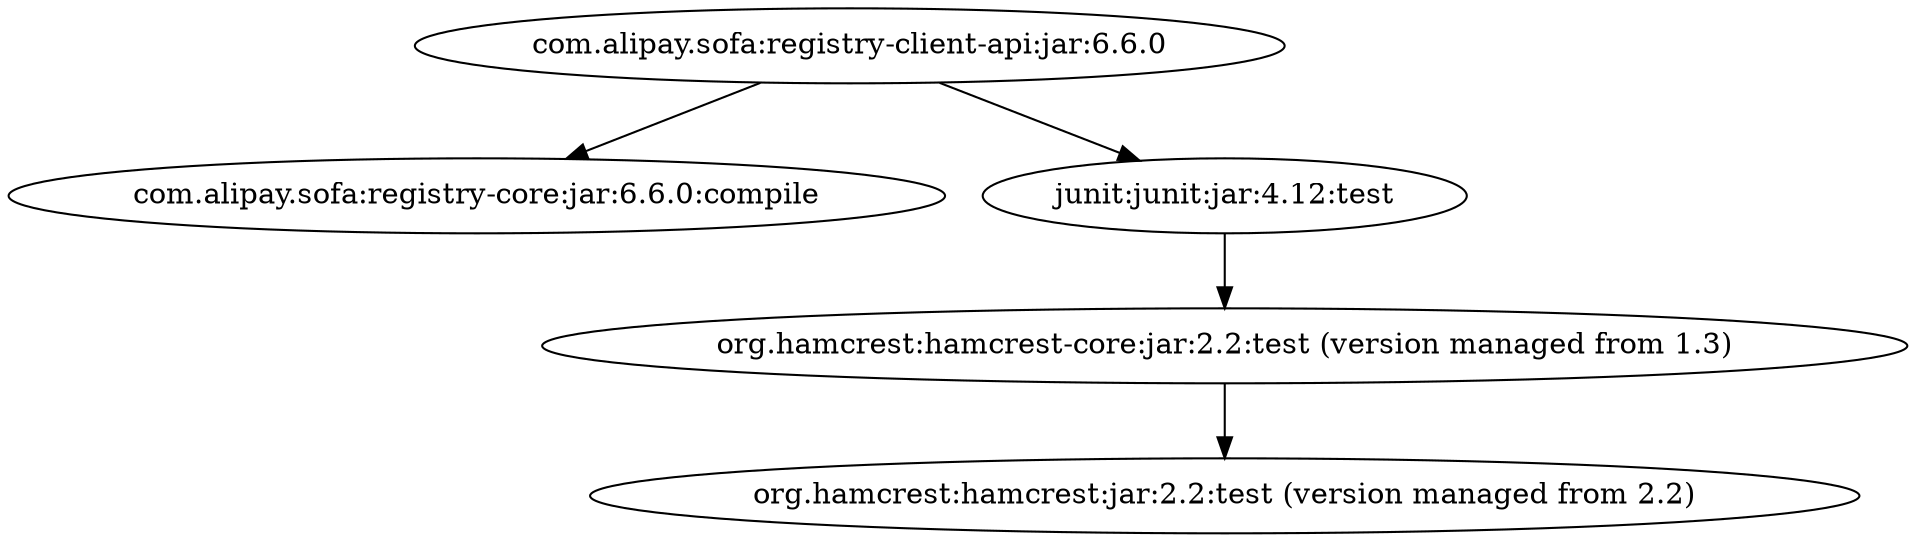 digraph api {
	"com.alipay.sofa:registry-client-api:jar:6.6.0" -> "com.alipay.sofa:registry-core:jar:6.6.0:compile" ; 
	"com.alipay.sofa:registry-client-api:jar:6.6.0" -> "junit:junit:jar:4.12:test" ; 
	"junit:junit:jar:4.12:test" -> "org.hamcrest:hamcrest-core:jar:2.2:test (version managed from 1.3)" ; 
	"org.hamcrest:hamcrest-core:jar:2.2:test (version managed from 1.3)" -> "org.hamcrest:hamcrest:jar:2.2:test (version managed from 2.2)" ; 
}
digraph impl {
	"com.alipay.sofa:registry-client-impl:jar:6.6.0" -> "com.alipay.sofa:registry-core:jar:6.6.0:compile" ; 
	"com.alipay.sofa:registry-client-impl:jar:6.6.0" -> "com.alipay.sofa:registry-client-api:jar:6.6.0:compile" ; 
	"com.alipay.sofa:registry-client-impl:jar:6.6.0" -> "com.alipay.sofa:registry-client-log:jar:6.6.0:compile" ; 
	"com.alipay.sofa:registry-client-impl:jar:6.6.0" -> "com.alipay.sofa:bolt:jar:1.6.2:compile" ; 
	"com.alipay.sofa:registry-client-impl:jar:6.6.0" -> "com.alipay.sofa:hessian:jar:3.3.12:compile" ; 
	"com.alipay.sofa:registry-client-impl:jar:6.6.0" -> "io.netty:netty-all:jar:4.1.25.Final:compile" ; 
	"com.alipay.sofa:registry-client-impl:jar:6.6.0" -> "org.slf4j:slf4j-api:jar:1.7.21:compile" ; 
	"com.alipay.sofa:registry-client-impl:jar:6.6.0" -> "com.alipay.sofa.common:sofa-common-tools:jar:1.0.12:compile" ; 
	"com.alipay.sofa:registry-client-impl:jar:6.6.0" -> "com.alipay.sofa.lookout:lookout-api:jar:1.5.2:compile" ; 
	"com.alipay.sofa:registry-client-impl:jar:6.6.0" -> "junit:junit:jar:4.12:test" ; 
	"com.alipay.sofa:registry-client-impl:jar:6.6.0" -> "ch.qos.logback:logback-classic:jar:1.2.3:test" ; 
	"com.alipay.sofa:registry-client-impl:jar:6.6.0" -> "org.mockito:mockito-core:jar:1.10.19:test" ; 
	"com.alipay.sofa:registry-client-impl:jar:6.6.0" -> "org.powermock:powermock-module-junit4:jar:1.6.6:test" ; 
	"com.alipay.sofa:registry-client-impl:jar:6.6.0" -> "org.powermock:powermock-api-mockito:jar:1.6.6:test" ; 
	"com.alipay.sofa:bolt:jar:1.6.2:compile" -> "(org.slf4j:slf4j-api:jar:1.7.21:compile - version managed from 1.7.21; omitted for duplicate)" ; 
	"com.alipay.sofa:bolt:jar:1.6.2:compile" -> "(io.netty:netty-all:jar:4.1.25.Final:compile - version managed from 4.1.42.Final; omitted for duplicate)" ; 
	"com.alipay.sofa.common:sofa-common-tools:jar:1.0.12:compile" -> "(org.slf4j:slf4j-api:jar:1.7.21:compile - version managed from 1.7.21; omitted for duplicate)" ; 
	"junit:junit:jar:4.12:test" -> "org.hamcrest:hamcrest-core:jar:2.2:test (version managed from 1.3)" ; 
	"org.hamcrest:hamcrest-core:jar:2.2:test (version managed from 1.3)" -> "org.hamcrest:hamcrest:jar:2.2:test (version managed from 2.2)" ; 
	"ch.qos.logback:logback-classic:jar:1.2.3:test" -> "ch.qos.logback:logback-core:jar:1.2.3:test (version managed from 1.2.3)" ; 
	"ch.qos.logback:logback-classic:jar:1.2.3:test" -> "(org.slf4j:slf4j-api:jar:1.7.21:test - version managed from 1.7.25; omitted for duplicate)" ; 
	"org.mockito:mockito-core:jar:1.10.19:test" -> "(org.hamcrest:hamcrest-core:jar:2.2:test - version managed from 1.1; omitted for duplicate)" ; 
	"org.mockito:mockito-core:jar:1.10.19:test" -> "org.objenesis:objenesis:jar:2.1:test" ; 
	"org.powermock:powermock-module-junit4:jar:1.6.6:test" -> "(junit:junit:jar:4.12:test - version managed from 4.12; scope managed from compile; omitted for duplicate)" ; 
	"org.powermock:powermock-module-junit4:jar:1.6.6:test" -> "org.powermock:powermock-module-junit4-common:jar:1.6.6:test" ; 
	"org.powermock:powermock-module-junit4-common:jar:1.6.6:test" -> "(junit:junit:jar:4.12:test - version managed from 4.12; scope managed from compile; omitted for duplicate)" ; 
	"org.powermock:powermock-module-junit4-common:jar:1.6.6:test" -> "org.powermock:powermock-core:jar:1.6.6:test" ; 
	"org.powermock:powermock-module-junit4-common:jar:1.6.6:test" -> "org.powermock:powermock-reflect:jar:1.6.6:test" ; 
	"org.powermock:powermock-core:jar:1.6.6:test" -> "(org.powermock:powermock-reflect:jar:1.6.6:test - omitted for duplicate)" ; 
	"org.powermock:powermock-core:jar:1.6.6:test" -> "org.javassist:javassist:jar:3.21.0-GA:test" ; 
	"org.powermock:powermock-reflect:jar:1.6.6:test" -> "(org.objenesis:objenesis:jar:2.4:test - omitted for conflict with 2.1)" ; 
	"org.powermock:powermock-api-mockito:jar:1.6.6:test" -> "(org.mockito:mockito-core:jar:1.10.19:test - version managed from 1.10.19; scope managed from compile; omitted for duplicate)" ; 
	"org.powermock:powermock-api-mockito:jar:1.6.6:test" -> "(org.hamcrest:hamcrest-core:jar:2.2:test - version managed from 1.3; omitted for duplicate)" ; 
	"org.powermock:powermock-api-mockito:jar:1.6.6:test" -> "org.powermock:powermock-api-mockito-common:jar:1.6.6:test" ; 
	"org.powermock:powermock-api-mockito-common:jar:1.6.6:test" -> "(org.hamcrest:hamcrest-core:jar:2.2:test - version managed from 1.3; omitted for duplicate)" ; 
	"org.powermock:powermock-api-mockito-common:jar:1.6.6:test" -> "org.powermock:powermock-api-support:jar:1.6.6:test" ; 
	"org.powermock:powermock-api-support:jar:1.6.6:test" -> "(org.powermock:powermock-core:jar:1.6.6:test - omitted for duplicate)" ; 
	"org.powermock:powermock-api-support:jar:1.6.6:test" -> "(org.powermock:powermock-reflect:jar:1.6.6:test - omitted for duplicate)" ; 
}
digraph log {
	"com.alipay.sofa:registry-client-log:jar:6.6.0" -> "org.slf4j:slf4j-api:jar:1.7.21:compile" ; 
	"com.alipay.sofa:registry-client-log:jar:6.6.0" -> "com.alipay.sofa.common:sofa-common-tools:jar:1.0.12:compile" ; 
	"com.alipay.sofa:registry-client-log:jar:6.6.0" -> "junit:junit:jar:4.12:test" ; 
	"com.alipay.sofa.common:sofa-common-tools:jar:1.0.12:compile" -> "(org.slf4j:slf4j-api:jar:1.7.21:compile - version managed from 1.7.21; omitted for duplicate)" ; 
	"junit:junit:jar:4.12:test" -> "org.hamcrest:hamcrest-core:jar:2.2:test (version managed from 1.3)" ; 
	"org.hamcrest:hamcrest-core:jar:2.2:test (version managed from 1.3)" -> "org.hamcrest:hamcrest:jar:2.2:test (version managed from 2.2)" ; 
}
digraph core {
	"com.alipay.sofa:registry-core:jar:6.6.0" -> "junit:junit:jar:4.12:test" ; 
	"junit:junit:jar:4.12:test" -> "org.hamcrest:hamcrest-core:jar:2.2:test (version managed from 1.3)" ; 
	"org.hamcrest:hamcrest-core:jar:2.2:test (version managed from 1.3)" -> "org.hamcrest:hamcrest:jar:2.2:test (version managed from 2.2)" ; 
}
digraph model {
	"com.alipay.sofa:registry-common-model:jar:6.6.0" -> "junit:junit:jar:4.12:test" ; 
	"com.alipay.sofa:registry-common-model:jar:6.6.0" -> "com.alipay.sofa:registry-core:jar:6.6.0:compile" ; 
	"com.alipay.sofa:registry-common-model:jar:6.6.0" -> "com.fasterxml.jackson.core:jackson-annotations:jar:2.11.4:compile" ; 
	"com.alipay.sofa:registry-common-model:jar:6.6.0" -> "com.alipay.sofa:registry-common-util:jar:6.6.0:compile" ; 
	"com.alipay.sofa:registry-common-model:jar:6.6.0" -> "commons-collections:commons-collections:jar:3.2.2:compile" ; 
	"com.alipay.sofa:registry-common-model:jar:6.6.0" -> "com.google.protobuf:protobuf-java:jar:3.17.3:compile" ; 
	"com.alipay.sofa:registry-common-model:jar:6.6.0" -> "org.openjdk.jmh:jmh-core:jar:1.32:test" ; 
	"com.alipay.sofa:registry-common-model:jar:6.6.0" -> "org.openjdk.jmh:jmh-generator-annprocess:jar:1.32:test" ; 
	"junit:junit:jar:4.12:test" -> "org.hamcrest:hamcrest-core:jar:2.2:test (version managed from 1.3)" ; 
	"org.hamcrest:hamcrest-core:jar:2.2:test (version managed from 1.3)" -> "org.hamcrest:hamcrest:jar:2.2:test (version managed from 2.2)" ; 
	"org.openjdk.jmh:jmh-core:jar:1.32:test" -> "net.sf.jopt-simple:jopt-simple:jar:4.6:test" ; 
	"org.openjdk.jmh:jmh-core:jar:1.32:test" -> "org.apache.commons:commons-math3:jar:3.2:test" ; 
	"org.openjdk.jmh:jmh-generator-annprocess:jar:1.32:test" -> "(org.openjdk.jmh:jmh-core:jar:1.32:test - version managed from 1.32; scope managed from compile; omitted for duplicate)" ; 
}
digraph util {
	"com.alipay.sofa:registry-common-util:jar:6.6.0" -> "org.slf4j:slf4j-api:jar:1.7.21:compile" ; 
	"com.alipay.sofa:registry-common-util:jar:6.6.0" -> "com.alipay.sofa.common:sofa-common-tools:jar:1.0.12:compile" ; 
	"com.alipay.sofa:registry-common-util:jar:6.6.0" -> "junit:junit:jar:4.12:test" ; 
	"com.alipay.sofa:registry-common-util:jar:6.6.0" -> "com.google.guava:guava:jar:18.0:compile" ; 
	"com.alipay.sofa:registry-common-util:jar:6.6.0" -> "com.alipay.sofa:registry-core:jar:6.6.0:compile" ; 
	"com.alipay.sofa:registry-common-util:jar:6.6.0" -> "io.dropwizard.metrics:metrics-core:jar:4.0.2:compile" ; 
	"com.alipay.sofa:registry-common-util:jar:6.6.0" -> "io.prometheus:simpleclient:jar:0.9.0:compile" ; 
	"com.alipay.sofa:registry-common-util:jar:6.6.0" -> "io.prometheus:simpleclient_hotspot:jar:0.9.0:compile" ; 
	"com.alipay.sofa:registry-common-util:jar:6.6.0" -> "io.prometheus:simpleclient_httpserver:jar:0.9.0:compile" ; 
	"com.alipay.sofa:registry-common-util:jar:6.6.0" -> "io.prometheus:simpleclient_dropwizard:jar:0.9.0:compile" ; 
	"com.alipay.sofa:registry-common-util:jar:6.6.0" -> "io.netty:netty-all:jar:4.1.25.Final:compile" ; 
	"com.alipay.sofa:registry-common-util:jar:6.6.0" -> "org.glassfish.jersey.media:jersey-media-json-jackson:jar:2.26:compile" ; 
	"com.alipay.sofa:registry-common-util:jar:6.6.0" -> "commons-lang:commons-lang:jar:2.6:compile" ; 
	"com.alipay.sofa:registry-common-util:jar:6.6.0" -> "com.lmax:disruptor:jar:3.4.4:compile" ; 
	"com.alipay.sofa:registry-common-util:jar:6.6.0" -> "org.springframework.boot:spring-boot-starter-log4j2:jar:2.3.9.RELEASE:compile" ; 
	"com.alipay.sofa:registry-common-util:jar:6.6.0" -> "org.springframework:spring-core:jar:5.2.13.RELEASE:compile" ; 
	"com.alipay.sofa:registry-common-util:jar:6.6.0" -> "org.mockito:mockito-core:jar:1.10.19:test" ; 
	"com.alipay.sofa:registry-common-util:jar:6.6.0" -> "com.alipay.sofa:bolt:jar:1.6.3:compile" ; 
	"com.alipay.sofa:registry-common-util:jar:6.6.0" -> "com.github.luben:zstd-jni:jar:1.3.6-1:compile" ; 
	"com.alipay.sofa:registry-common-util:jar:6.6.0" -> "com.alipay.sofa:hessian:jar:3.3.12:compile" ; 
	"com.alipay.sofa:registry-common-util:jar:6.6.0" -> "org.powermock:powermock-module-junit4:jar:1.6.6:test" ; 
	"com.alipay.sofa:registry-common-util:jar:6.6.0" -> "org.powermock:powermock-api-mockito:jar:1.6.6:test" ; 
	"com.alipay.sofa:registry-common-util:jar:6.6.0" -> "com.google.code.gson:gson:jar:2.10.1:compile" ; 
	"com.alipay.sofa.common:sofa-common-tools:jar:1.0.12:compile" -> "(org.slf4j:slf4j-api:jar:1.7.21:compile - version managed from 1.7.21; omitted for duplicate)" ; 
	"junit:junit:jar:4.12:test" -> "org.hamcrest:hamcrest-core:jar:2.2:test (version managed from 1.3)" ; 
	"org.hamcrest:hamcrest-core:jar:2.2:test (version managed from 1.3)" -> "org.hamcrest:hamcrest:jar:2.2:test (version managed from 2.2)" ; 
	"io.dropwizard.metrics:metrics-core:jar:4.0.2:compile" -> "(org.slf4j:slf4j-api:jar:1.7.21:compile - version managed from 1.7.25; omitted for duplicate)" ; 
	"io.prometheus:simpleclient_hotspot:jar:0.9.0:compile" -> "(io.prometheus:simpleclient:jar:0.9.0:compile - version managed from 0.9.0; omitted for duplicate)" ; 
	"io.prometheus:simpleclient_httpserver:jar:0.9.0:compile" -> "(io.prometheus:simpleclient:jar:0.9.0:compile - version managed from 0.9.0; omitted for duplicate)" ; 
	"io.prometheus:simpleclient_httpserver:jar:0.9.0:compile" -> "io.prometheus:simpleclient_common:jar:0.9.0:compile" ; 
	"io.prometheus:simpleclient_common:jar:0.9.0:compile" -> "(io.prometheus:simpleclient:jar:0.9.0:compile - version managed from 0.9.0; omitted for duplicate)" ; 
	"io.prometheus:simpleclient_dropwizard:jar:0.9.0:compile" -> "(io.prometheus:simpleclient:jar:0.9.0:compile - version managed from 0.9.0; omitted for duplicate)" ; 
	"io.prometheus:simpleclient_dropwizard:jar:0.9.0:compile" -> "(io.dropwizard.metrics:metrics-core:jar:4.0.2:compile - version managed from 3.1.2; omitted for duplicate)" ; 
	"org.glassfish.jersey.media:jersey-media-json-jackson:jar:2.26:compile" -> "org.glassfish.jersey.core:jersey-common:jar:2.26:compile (version managed from 2.26)" ; 
	"org.glassfish.jersey.media:jersey-media-json-jackson:jar:2.26:compile" -> "org.glassfish.jersey.ext:jersey-entity-filtering:jar:2.30.1:compile (version managed from 2.26)" ; 
	"org.glassfish.jersey.media:jersey-media-json-jackson:jar:2.26:compile" -> "com.fasterxml.jackson.core:jackson-annotations:jar:2.11.4:compile (version managed from 2.8.4)" ; 
	"org.glassfish.jersey.media:jersey-media-json-jackson:jar:2.26:compile" -> "com.fasterxml.jackson.core:jackson-databind:jar:2.11.4:compile (version managed from 2.8.4)" ; 
	"org.glassfish.jersey.media:jersey-media-json-jackson:jar:2.26:compile" -> "com.fasterxml.jackson.module:jackson-module-jaxb-annotations:jar:2.11.4:compile (version managed from 2.8.4)" ; 
	"org.glassfish.jersey.core:jersey-common:jar:2.26:compile (version managed from 2.26)" -> "javax.ws.rs:javax.ws.rs-api:jar:2.1:compile" ; 
	"org.glassfish.jersey.core:jersey-common:jar:2.26:compile (version managed from 2.26)" -> "javax.annotation:javax.annotation-api:jar:1.3.2:compile (version managed from 1.2)" ; 
	"org.glassfish.jersey.core:jersey-common:jar:2.26:compile (version managed from 2.26)" -> "org.glassfish.hk2.external:javax.inject:jar:2.5.0-b42:compile" ; 
	"org.glassfish.jersey.core:jersey-common:jar:2.26:compile (version managed from 2.26)" -> "org.glassfish.hk2:osgi-resource-locator:jar:1.0.1:compile" ; 
	"org.glassfish.jersey.ext:jersey-entity-filtering:jar:2.30.1:compile (version managed from 2.26)" -> "jakarta.ws.rs:jakarta.ws.rs-api:jar:2.1.6:compile (version managed from 2.1.6)" ; 
	"com.fasterxml.jackson.core:jackson-databind:jar:2.11.4:compile (version managed from 2.8.4)" -> "(com.fasterxml.jackson.core:jackson-annotations:jar:2.11.4:compile - version managed from 2.11.4; omitted for duplicate)" ; 
	"com.fasterxml.jackson.core:jackson-databind:jar:2.11.4:compile (version managed from 2.8.4)" -> "com.fasterxml.jackson.core:jackson-core:jar:2.11.4:compile (version managed from 2.11.4)" ; 
	"com.fasterxml.jackson.module:jackson-module-jaxb-annotations:jar:2.11.4:compile (version managed from 2.8.4)" -> "(com.fasterxml.jackson.core:jackson-annotations:jar:2.11.4:compile - version managed from 2.11.4; omitted for duplicate)" ; 
	"com.fasterxml.jackson.module:jackson-module-jaxb-annotations:jar:2.11.4:compile (version managed from 2.8.4)" -> "(com.fasterxml.jackson.core:jackson-core:jar:2.11.4:compile - version managed from 2.11.4; omitted for duplicate)" ; 
	"com.fasterxml.jackson.module:jackson-module-jaxb-annotations:jar:2.11.4:compile (version managed from 2.8.4)" -> "(com.fasterxml.jackson.core:jackson-databind:jar:2.11.4:compile - version managed from 2.11.4; omitted for duplicate)" ; 
	"com.fasterxml.jackson.module:jackson-module-jaxb-annotations:jar:2.11.4:compile (version managed from 2.8.4)" -> "jakarta.xml.bind:jakarta.xml.bind-api:jar:2.3.3:compile (version managed from 2.3.2)" ; 
	"com.fasterxml.jackson.module:jackson-module-jaxb-annotations:jar:2.11.4:compile (version managed from 2.8.4)" -> "jakarta.activation:jakarta.activation-api:jar:1.2.2:compile (version managed from 1.2.1)" ; 
	"jakarta.xml.bind:jakarta.xml.bind-api:jar:2.3.3:compile (version managed from 2.3.2)" -> "(jakarta.activation:jakarta.activation-api:jar:1.2.2:compile - version managed from 1.2.2; omitted for duplicate)" ; 
	"org.springframework.boot:spring-boot-starter-log4j2:jar:2.3.9.RELEASE:compile" -> "org.apache.logging.log4j:log4j-slf4j-impl:jar:2.13.3:compile (version managed from 2.13.3)" ; 
	"org.springframework.boot:spring-boot-starter-log4j2:jar:2.3.9.RELEASE:compile" -> "org.apache.logging.log4j:log4j-core:jar:2.17.0:compile (version managed from 2.13.3; scope not updated to compile)" ; 
	"org.springframework.boot:spring-boot-starter-log4j2:jar:2.3.9.RELEASE:compile" -> "org.apache.logging.log4j:log4j-jul:jar:2.13.3:compile (version managed from 2.13.3)" ; 
	"org.springframework.boot:spring-boot-starter-log4j2:jar:2.3.9.RELEASE:compile" -> "org.slf4j:jul-to-slf4j:jar:1.7.9:compile (version managed from 1.7.30)" ; 
	"org.apache.logging.log4j:log4j-slf4j-impl:jar:2.13.3:compile (version managed from 2.13.3)" -> "(org.slf4j:slf4j-api:jar:1.7.21:compile - version managed from 1.7.25; omitted for duplicate)" ; 
	"org.apache.logging.log4j:log4j-slf4j-impl:jar:2.13.3:compile (version managed from 2.13.3)" -> "org.apache.logging.log4j:log4j-api:jar:2.17.0:compile (version managed from 2.13.3)" ; 
	"org.apache.logging.log4j:log4j-slf4j-impl:jar:2.13.3:compile (version managed from 2.13.3)" -> "(org.apache.logging.log4j:log4j-core:jar:2.17.0:runtime - version managed from 2.13.3; omitted for duplicate)" ; 
	"org.apache.logging.log4j:log4j-core:jar:2.17.0:compile (version managed from 2.13.3; scope not updated to compile)" -> "(org.apache.logging.log4j:log4j-api:jar:2.17.0:compile - version managed from 2.17.0; omitted for duplicate)" ; 
	"org.apache.logging.log4j:log4j-jul:jar:2.13.3:compile (version managed from 2.13.3)" -> "(org.apache.logging.log4j:log4j-api:jar:2.17.0:compile - version managed from 2.13.3; omitted for duplicate)" ; 
	"org.slf4j:jul-to-slf4j:jar:1.7.9:compile (version managed from 1.7.30)" -> "(org.slf4j:slf4j-api:jar:1.7.21:compile - version managed from 1.7.9; omitted for duplicate)" ; 
	"org.springframework:spring-core:jar:5.2.13.RELEASE:compile" -> "org.springframework:spring-jcl:jar:5.2.13.RELEASE:compile (version managed from 5.2.13.RELEASE)" ; 
	"org.mockito:mockito-core:jar:1.10.19:test" -> "(org.hamcrest:hamcrest-core:jar:2.2:test - version managed from 1.1; omitted for duplicate)" ; 
	"org.mockito:mockito-core:jar:1.10.19:test" -> "org.objenesis:objenesis:jar:2.1:test" ; 
	"com.alipay.sofa:bolt:jar:1.6.3:compile" -> "(org.slf4j:slf4j-api:jar:1.7.21:compile - version managed from 1.7.21; omitted for duplicate)" ; 
	"com.alipay.sofa:bolt:jar:1.6.3:compile" -> "(io.netty:netty-all:jar:4.1.25.Final:compile - version managed from 4.1.42.Final; omitted for duplicate)" ; 
	"org.powermock:powermock-module-junit4:jar:1.6.6:test" -> "(junit:junit:jar:4.12:test - version managed from 4.12; scope managed from compile; omitted for duplicate)" ; 
	"org.powermock:powermock-module-junit4:jar:1.6.6:test" -> "org.powermock:powermock-module-junit4-common:jar:1.6.6:test" ; 
	"org.powermock:powermock-module-junit4-common:jar:1.6.6:test" -> "(junit:junit:jar:4.12:test - version managed from 4.12; scope managed from compile; omitted for duplicate)" ; 
	"org.powermock:powermock-module-junit4-common:jar:1.6.6:test" -> "org.powermock:powermock-core:jar:1.6.6:test" ; 
	"org.powermock:powermock-module-junit4-common:jar:1.6.6:test" -> "org.powermock:powermock-reflect:jar:1.6.6:test" ; 
	"org.powermock:powermock-core:jar:1.6.6:test" -> "(org.powermock:powermock-reflect:jar:1.6.6:test - omitted for duplicate)" ; 
	"org.powermock:powermock-core:jar:1.6.6:test" -> "org.javassist:javassist:jar:3.21.0-GA:test" ; 
	"org.powermock:powermock-reflect:jar:1.6.6:test" -> "(org.objenesis:objenesis:jar:2.4:test - omitted for conflict with 2.1)" ; 
	"org.powermock:powermock-api-mockito:jar:1.6.6:test" -> "(org.mockito:mockito-core:jar:1.10.19:test - version managed from 1.10.19; scope managed from compile; omitted for duplicate)" ; 
	"org.powermock:powermock-api-mockito:jar:1.6.6:test" -> "(org.hamcrest:hamcrest-core:jar:2.2:test - version managed from 1.3; omitted for duplicate)" ; 
	"org.powermock:powermock-api-mockito:jar:1.6.6:test" -> "org.powermock:powermock-api-mockito-common:jar:1.6.6:test" ; 
	"org.powermock:powermock-api-mockito-common:jar:1.6.6:test" -> "(org.hamcrest:hamcrest-core:jar:2.2:test - version managed from 1.3; omitted for duplicate)" ; 
	"org.powermock:powermock-api-mockito-common:jar:1.6.6:test" -> "org.powermock:powermock-api-support:jar:1.6.6:test" ; 
	"org.powermock:powermock-api-support:jar:1.6.6:test" -> "(org.powermock:powermock-core:jar:1.6.6:test - omitted for duplicate)" ; 
	"org.powermock:powermock-api-support:jar:1.6.6:test" -> "(org.powermock:powermock-reflect:jar:1.6.6:test - omitted for duplicate)" ; 
}
digraph api {
	"com.alipay.sofa:registry-remoting-api:jar:6.6.0" -> "com.alipay.sofa:registry-common-util:jar:6.6.0:compile" ; 
	"com.alipay.sofa:registry-remoting-api:jar:6.6.0" -> "com.alipay.sofa:registry-common-model:jar:6.6.0:compile" ; 
	"com.alipay.sofa:registry-remoting-api:jar:6.6.0" -> "org.glassfish.jersey.core:jersey-server:jar:2.26:compile" ; 
	"com.alipay.sofa:registry-remoting-api:jar:6.6.0" -> "junit:junit:jar:4.12:test" ; 
	"org.glassfish.jersey.core:jersey-server:jar:2.26:compile" -> "org.glassfish.jersey.core:jersey-common:jar:2.26:compile (version managed from 2.26)" ; 
	"org.glassfish.jersey.core:jersey-server:jar:2.26:compile" -> "org.glassfish.jersey.core:jersey-client:jar:2.26:compile (version managed from 2.26)" ; 
	"org.glassfish.jersey.core:jersey-server:jar:2.26:compile" -> "javax.ws.rs:javax.ws.rs-api:jar:2.1:compile" ; 
	"org.glassfish.jersey.core:jersey-server:jar:2.26:compile" -> "org.glassfish.jersey.media:jersey-media-jaxb:jar:2.30.1:compile (version managed from 2.26)" ; 
	"org.glassfish.jersey.core:jersey-server:jar:2.26:compile" -> "javax.annotation:javax.annotation-api:jar:1.3.2:compile (version managed from 1.2)" ; 
	"org.glassfish.jersey.core:jersey-server:jar:2.26:compile" -> "org.glassfish.hk2.external:javax.inject:jar:2.5.0-b42:compile" ; 
	"org.glassfish.jersey.core:jersey-server:jar:2.26:compile" -> "javax.validation:validation-api:jar:2.0.1.Final:compile (version managed from 1.1.0.Final)" ; 
	"org.glassfish.jersey.core:jersey-common:jar:2.26:compile (version managed from 2.26)" -> "(javax.ws.rs:javax.ws.rs-api:jar:2.1:compile - omitted for duplicate)" ; 
	"org.glassfish.jersey.core:jersey-common:jar:2.26:compile (version managed from 2.26)" -> "(javax.annotation:javax.annotation-api:jar:1.3.2:compile - version managed from 1.2; omitted for duplicate)" ; 
	"org.glassfish.jersey.core:jersey-common:jar:2.26:compile (version managed from 2.26)" -> "(org.glassfish.hk2.external:javax.inject:jar:2.5.0-b42:compile - omitted for duplicate)" ; 
	"org.glassfish.jersey.core:jersey-common:jar:2.26:compile (version managed from 2.26)" -> "org.glassfish.hk2:osgi-resource-locator:jar:1.0.1:compile" ; 
	"org.glassfish.jersey.core:jersey-client:jar:2.26:compile (version managed from 2.26)" -> "(javax.ws.rs:javax.ws.rs-api:jar:2.1:compile - omitted for duplicate)" ; 
	"org.glassfish.jersey.core:jersey-client:jar:2.26:compile (version managed from 2.26)" -> "(org.glassfish.jersey.core:jersey-common:jar:2.26:compile - version managed from 2.26; omitted for duplicate)" ; 
	"org.glassfish.jersey.core:jersey-client:jar:2.26:compile (version managed from 2.26)" -> "(org.glassfish.hk2.external:javax.inject:jar:2.5.0-b42:compile - omitted for duplicate)" ; 
	"org.glassfish.jersey.media:jersey-media-jaxb:jar:2.30.1:compile (version managed from 2.26)" -> "(org.glassfish.jersey.core:jersey-common:jar:2.26:compile - version managed from 2.30.1; omitted for duplicate)" ; 
	"org.glassfish.jersey.media:jersey-media-jaxb:jar:2.30.1:compile (version managed from 2.26)" -> "org.glassfish.hk2.external:jakarta.inject:jar:2.6.1:compile" ; 
	"org.glassfish.jersey.media:jersey-media-jaxb:jar:2.30.1:compile (version managed from 2.26)" -> "(org.glassfish.hk2:osgi-resource-locator:jar:1.0.3:compile - omitted for conflict with 1.0.1)" ; 
	"junit:junit:jar:4.12:test" -> "org.hamcrest:hamcrest-core:jar:2.2:test (version managed from 1.3)" ; 
	"org.hamcrest:hamcrest-core:jar:2.2:test (version managed from 1.3)" -> "org.hamcrest:hamcrest:jar:2.2:test (version managed from 2.2)" ; 
}
digraph bolt {
	"com.alipay.sofa:registry-remoting-bolt:jar:6.6.0" -> "com.alipay.sofa:registry-remoting-api:jar:6.6.0:compile" ; 
	"com.alipay.sofa:registry-remoting-bolt:jar:6.6.0" -> "com.alipay.sofa:registry-common-util:jar:6.6.0:compile" ; 
	"com.alipay.sofa:registry-remoting-bolt:jar:6.6.0" -> "com.alipay.sofa:bolt:jar:1.6.3:compile" ; 
	"com.alipay.sofa:registry-remoting-bolt:jar:6.6.0" -> "org.slf4j:slf4j-api:jar:1.7.21:provided (scope not updated to compile)" ; 
	"com.alipay.sofa:registry-remoting-bolt:jar:6.6.0" -> "com.alipay.sofa:hessian:jar:3.3.12:compile" ; 
	"com.alipay.sofa:registry-remoting-bolt:jar:6.6.0" -> "com.alipay.sofa:registry-common-model:jar:6.6.0:compile" ; 
	"com.alipay.sofa:registry-remoting-bolt:jar:6.6.0" -> "io.netty:netty-all:jar:4.1.25.Final:compile" ; 
	"com.alipay.sofa:registry-remoting-bolt:jar:6.6.0" -> "junit:junit:jar:4.12:test" ; 
	"com.alipay.sofa:registry-remoting-bolt:jar:6.6.0" -> "org.mockito:mockito-core:jar:1.10.19:test" ; 
	"com.alipay.sofa:bolt:jar:1.6.3:compile" -> "(org.slf4j:slf4j-api:jar:1.7.21:compile - version managed from 1.7.21; omitted for duplicate)" ; 
	"com.alipay.sofa:bolt:jar:1.6.3:compile" -> "(io.netty:netty-all:jar:4.1.25.Final:compile - version managed from 4.1.42.Final; omitted for duplicate)" ; 
	"junit:junit:jar:4.12:test" -> "org.hamcrest:hamcrest-core:jar:2.2:test (version managed from 1.3)" ; 
	"org.hamcrest:hamcrest-core:jar:2.2:test (version managed from 1.3)" -> "org.hamcrest:hamcrest:jar:2.2:test (version managed from 2.2)" ; 
	"org.mockito:mockito-core:jar:1.10.19:test" -> "(org.hamcrest:hamcrest-core:jar:2.2:test - version managed from 1.1; omitted for duplicate)" ; 
	"org.mockito:mockito-core:jar:1.10.19:test" -> "org.objenesis:objenesis:jar:2.1:test" ; 
}
digraph http {
	"com.alipay.sofa:registry-remoting-http:jar:6.6.0" -> "com.alipay.sofa:registry-remoting-api:jar:6.6.0:compile" ; 
	"com.alipay.sofa:registry-remoting-http:jar:6.6.0" -> "com.alipay.sofa:registry-common-util:jar:6.6.0:compile" ; 
	"com.alipay.sofa:registry-remoting-http:jar:6.6.0" -> "com.alipay.sofa:registry-common-model:jar:6.6.0:compile" ; 
	"com.alipay.sofa:registry-remoting-http:jar:6.6.0" -> "org.slf4j:slf4j-api:jar:1.7.21:provided" ; 
	"com.alipay.sofa:registry-remoting-http:jar:6.6.0" -> "io.netty:netty-all:jar:4.1.25.Final:compile" ; 
	"com.alipay.sofa:registry-remoting-http:jar:6.6.0" -> "org.glassfish.jersey.core:jersey-server:jar:2.26:compile" ; 
	"com.alipay.sofa:registry-remoting-http:jar:6.6.0" -> "org.glassfish.jersey.containers:jersey-container-netty-http:jar:2.26:compile" ; 
	"com.alipay.sofa:registry-remoting-http:jar:6.6.0" -> "org.glassfish.jersey.containers:jersey-container-jdk-http:jar:2.26:compile" ; 
	"com.alipay.sofa:registry-remoting-http:jar:6.6.0" -> "org.glassfish.jersey.containers:jersey-container-jetty-http:jar:2.26:compile" ; 
	"com.alipay.sofa:registry-remoting-http:jar:6.6.0" -> "org.glassfish.jersey.inject:jersey-hk2:jar:2.26:compile" ; 
	"com.alipay.sofa:registry-remoting-http:jar:6.6.0" -> "org.glassfish.jersey.media:jersey-media-json-jackson:jar:2.26:compile" ; 
	"com.alipay.sofa:registry-remoting-http:jar:6.6.0" -> "org.eclipse.jetty:jetty-server:jar:9.4.19.v20190610:compile" ; 
	"com.alipay.sofa:registry-remoting-http:jar:6.6.0" -> "org.eclipse.jetty:jetty-util:jar:9.4.19.v20190610:compile" ; 
	"com.alipay.sofa:registry-remoting-http:jar:6.6.0" -> "org.eclipse.jetty:jetty-continuation:jar:9.4.19.v20190610:compile" ; 
	"com.alipay.sofa:registry-remoting-http:jar:6.6.0" -> "junit:junit:jar:4.12:test" ; 
	"org.glassfish.jersey.core:jersey-server:jar:2.26:compile" -> "org.glassfish.jersey.core:jersey-common:jar:2.26:compile (version managed from 2.26)" ; 
	"org.glassfish.jersey.core:jersey-server:jar:2.26:compile" -> "org.glassfish.jersey.core:jersey-client:jar:2.26:compile (version managed from 2.26)" ; 
	"org.glassfish.jersey.core:jersey-server:jar:2.26:compile" -> "javax.ws.rs:javax.ws.rs-api:jar:2.1:compile" ; 
	"org.glassfish.jersey.core:jersey-server:jar:2.26:compile" -> "org.glassfish.jersey.media:jersey-media-jaxb:jar:2.30.1:compile (version managed from 2.26)" ; 
	"org.glassfish.jersey.core:jersey-server:jar:2.26:compile" -> "javax.annotation:javax.annotation-api:jar:1.3.2:compile (version managed from 1.2)" ; 
	"org.glassfish.jersey.core:jersey-server:jar:2.26:compile" -> "org.glassfish.hk2.external:javax.inject:jar:2.5.0-b42:compile" ; 
	"org.glassfish.jersey.core:jersey-server:jar:2.26:compile" -> "javax.validation:validation-api:jar:2.0.1.Final:compile (version managed from 1.1.0.Final)" ; 
	"org.glassfish.jersey.core:jersey-common:jar:2.26:compile (version managed from 2.26)" -> "(javax.ws.rs:javax.ws.rs-api:jar:2.1:compile - omitted for duplicate)" ; 
	"org.glassfish.jersey.core:jersey-common:jar:2.26:compile (version managed from 2.26)" -> "(javax.annotation:javax.annotation-api:jar:1.3.2:compile - version managed from 1.2; omitted for duplicate)" ; 
	"org.glassfish.jersey.core:jersey-common:jar:2.26:compile (version managed from 2.26)" -> "(org.glassfish.hk2.external:javax.inject:jar:2.5.0-b42:compile - omitted for duplicate)" ; 
	"org.glassfish.jersey.core:jersey-common:jar:2.26:compile (version managed from 2.26)" -> "org.glassfish.hk2:osgi-resource-locator:jar:1.0.1:compile" ; 
	"org.glassfish.jersey.core:jersey-client:jar:2.26:compile (version managed from 2.26)" -> "(javax.ws.rs:javax.ws.rs-api:jar:2.1:compile - omitted for duplicate)" ; 
	"org.glassfish.jersey.core:jersey-client:jar:2.26:compile (version managed from 2.26)" -> "(org.glassfish.jersey.core:jersey-common:jar:2.26:compile - version managed from 2.26; omitted for duplicate)" ; 
	"org.glassfish.jersey.core:jersey-client:jar:2.26:compile (version managed from 2.26)" -> "(org.glassfish.hk2.external:javax.inject:jar:2.5.0-b42:compile - omitted for duplicate)" ; 
	"org.glassfish.jersey.media:jersey-media-jaxb:jar:2.30.1:compile (version managed from 2.26)" -> "(org.glassfish.jersey.core:jersey-common:jar:2.26:compile - version managed from 2.30.1; omitted for duplicate)" ; 
	"org.glassfish.jersey.media:jersey-media-jaxb:jar:2.30.1:compile (version managed from 2.26)" -> "org.glassfish.hk2.external:jakarta.inject:jar:2.6.1:compile" ; 
	"org.glassfish.jersey.media:jersey-media-jaxb:jar:2.30.1:compile (version managed from 2.26)" -> "(org.glassfish.hk2:osgi-resource-locator:jar:1.0.3:compile - omitted for conflict with 1.0.1)" ; 
	"org.glassfish.jersey.containers:jersey-container-netty-http:jar:2.26:compile" -> "(org.glassfish.hk2.external:javax.inject:jar:2.5.0-b42:compile - omitted for duplicate)" ; 
	"org.glassfish.jersey.containers:jersey-container-netty-http:jar:2.26:compile" -> "org.glassfish.jersey.connectors:jersey-netty-connector:jar:2.30.1:compile (version managed from 2.26)" ; 
	"org.glassfish.jersey.containers:jersey-container-netty-http:jar:2.26:compile" -> "(org.glassfish.jersey.core:jersey-common:jar:2.26:compile - version managed from 2.26; omitted for duplicate)" ; 
	"org.glassfish.jersey.containers:jersey-container-netty-http:jar:2.26:compile" -> "(org.glassfish.jersey.core:jersey-server:jar:2.26:compile - version managed from 2.26; omitted for duplicate)" ; 
	"org.glassfish.jersey.containers:jersey-container-netty-http:jar:2.26:compile" -> "(javax.ws.rs:javax.ws.rs-api:jar:2.1:compile - omitted for duplicate)" ; 
	"org.glassfish.jersey.connectors:jersey-netty-connector:jar:2.30.1:compile (version managed from 2.26)" -> "(io.netty:netty-all:jar:4.1.25.Final:compile - version managed from 4.1.43.Final; omitted for duplicate)" ; 
	"org.glassfish.jersey.connectors:jersey-netty-connector:jar:2.30.1:compile (version managed from 2.26)" -> "(org.glassfish.jersey.core:jersey-common:jar:2.26:compile - version managed from 2.30.1; omitted for duplicate)" ; 
	"org.glassfish.jersey.connectors:jersey-netty-connector:jar:2.30.1:compile (version managed from 2.26)" -> "(org.glassfish.jersey.core:jersey-client:jar:2.26:compile - version managed from 2.30.1; omitted for duplicate)" ; 
	"org.glassfish.jersey.connectors:jersey-netty-connector:jar:2.30.1:compile (version managed from 2.26)" -> "jakarta.ws.rs:jakarta.ws.rs-api:jar:2.1.6:compile (version managed from 2.1.6)" ; 
	"org.glassfish.jersey.containers:jersey-container-jdk-http:jar:2.26:compile" -> "(org.glassfish.jersey.core:jersey-common:jar:2.26:compile - version managed from 2.26; omitted for duplicate)" ; 
	"org.glassfish.jersey.containers:jersey-container-jdk-http:jar:2.26:compile" -> "(org.glassfish.jersey.core:jersey-server:jar:2.26:compile - version managed from 2.26; omitted for duplicate)" ; 
	"org.glassfish.jersey.containers:jersey-container-jdk-http:jar:2.26:compile" -> "(javax.ws.rs:javax.ws.rs-api:jar:2.1:compile - omitted for duplicate)" ; 
	"org.glassfish.jersey.containers:jersey-container-jetty-http:jar:2.26:compile" -> "(org.glassfish.hk2.external:javax.inject:jar:2.5.0-b42:compile - omitted for duplicate)" ; 
	"org.glassfish.jersey.containers:jersey-container-jetty-http:jar:2.26:compile" -> "(org.eclipse.jetty:jetty-server:jar:9.4.19.v20190610:compile - version managed from 9.4.3.v20170317; omitted for duplicate)" ; 
	"org.glassfish.jersey.containers:jersey-container-jetty-http:jar:2.26:compile" -> "(org.eclipse.jetty:jetty-util:jar:9.4.19.v20190610:compile - version managed from 9.4.3.v20170317; omitted for duplicate)" ; 
	"org.glassfish.jersey.containers:jersey-container-jetty-http:jar:2.26:compile" -> "(org.eclipse.jetty:jetty-continuation:jar:9.4.19.v20190610:compile - version managed from 9.4.3.v20170317; omitted for duplicate)" ; 
	"org.glassfish.jersey.containers:jersey-container-jetty-http:jar:2.26:compile" -> "(org.glassfish.jersey.core:jersey-common:jar:2.26:compile - version managed from 2.26; omitted for duplicate)" ; 
	"org.glassfish.jersey.containers:jersey-container-jetty-http:jar:2.26:compile" -> "(org.glassfish.jersey.core:jersey-server:jar:2.26:compile - version managed from 2.26; omitted for duplicate)" ; 
	"org.glassfish.jersey.containers:jersey-container-jetty-http:jar:2.26:compile" -> "(javax.ws.rs:javax.ws.rs-api:jar:2.1:compile - omitted for duplicate)" ; 
	"org.glassfish.jersey.inject:jersey-hk2:jar:2.26:compile" -> "(org.glassfish.jersey.core:jersey-common:jar:2.26:compile - version managed from 2.26; omitted for duplicate)" ; 
	"org.glassfish.jersey.inject:jersey-hk2:jar:2.26:compile" -> "org.glassfish.hk2:hk2-locator:jar:2.5.0-b42:compile" ; 
	"org.glassfish.hk2:hk2-locator:jar:2.5.0-b42:compile" -> "(org.glassfish.hk2.external:javax.inject:jar:2.5.0-b42:compile - omitted for duplicate)" ; 
	"org.glassfish.hk2:hk2-locator:jar:2.5.0-b42:compile" -> "org.glassfish.hk2.external:aopalliance-repackaged:jar:2.5.0-b42:compile" ; 
	"org.glassfish.hk2:hk2-locator:jar:2.5.0-b42:compile" -> "org.glassfish.hk2:hk2-api:jar:2.5.0-b42:compile" ; 
	"org.glassfish.hk2:hk2-locator:jar:2.5.0-b42:compile" -> "org.glassfish.hk2:hk2-utils:jar:2.5.0-b42:compile" ; 
	"org.glassfish.hk2:hk2-locator:jar:2.5.0-b42:compile" -> "(javax.annotation:javax.annotation-api:jar:1.3.2:compile - version managed from 1.2; omitted for duplicate)" ; 
	"org.glassfish.hk2:hk2-locator:jar:2.5.0-b42:compile" -> "org.javassist:javassist:jar:3.22.0-CR2:compile" ; 
	"org.glassfish.hk2:hk2-api:jar:2.5.0-b42:compile" -> "javax.inject:javax.inject:jar:1:compile" ; 
	"org.glassfish.hk2:hk2-api:jar:2.5.0-b42:compile" -> "(org.glassfish.hk2:hk2-utils:jar:2.5.0-b42:compile - omitted for duplicate)" ; 
	"org.glassfish.hk2:hk2-api:jar:2.5.0-b42:compile" -> "(org.glassfish.hk2.external:aopalliance-repackaged:jar:2.5.0-b42:compile - omitted for duplicate)" ; 
	"org.glassfish.hk2:hk2-utils:jar:2.5.0-b42:compile" -> "(javax.annotation:javax.annotation-api:jar:1.3.2:compile - version managed from 1.2; omitted for duplicate)" ; 
	"org.glassfish.hk2:hk2-utils:jar:2.5.0-b42:compile" -> "(javax.inject:javax.inject:jar:1:compile - omitted for duplicate)" ; 
	"org.glassfish.jersey.media:jersey-media-json-jackson:jar:2.26:compile" -> "(org.glassfish.jersey.core:jersey-common:jar:2.26:compile - version managed from 2.26; omitted for duplicate)" ; 
	"org.glassfish.jersey.media:jersey-media-json-jackson:jar:2.26:compile" -> "org.glassfish.jersey.ext:jersey-entity-filtering:jar:2.30.1:compile (version managed from 2.26)" ; 
	"org.glassfish.jersey.media:jersey-media-json-jackson:jar:2.26:compile" -> "com.fasterxml.jackson.core:jackson-annotations:jar:2.11.4:compile (version managed from 2.8.4)" ; 
	"org.glassfish.jersey.media:jersey-media-json-jackson:jar:2.26:compile" -> "com.fasterxml.jackson.core:jackson-databind:jar:2.11.4:compile (version managed from 2.8.4)" ; 
	"org.glassfish.jersey.media:jersey-media-json-jackson:jar:2.26:compile" -> "com.fasterxml.jackson.module:jackson-module-jaxb-annotations:jar:2.11.4:compile (version managed from 2.8.4)" ; 
	"org.glassfish.jersey.ext:jersey-entity-filtering:jar:2.30.1:compile (version managed from 2.26)" -> "(jakarta.ws.rs:jakarta.ws.rs-api:jar:2.1.6:compile - version managed from 2.1.6; omitted for duplicate)" ; 
	"com.fasterxml.jackson.core:jackson-databind:jar:2.11.4:compile (version managed from 2.8.4)" -> "(com.fasterxml.jackson.core:jackson-annotations:jar:2.11.4:compile - version managed from 2.11.4; omitted for duplicate)" ; 
	"com.fasterxml.jackson.core:jackson-databind:jar:2.11.4:compile (version managed from 2.8.4)" -> "com.fasterxml.jackson.core:jackson-core:jar:2.11.4:compile (version managed from 2.11.4)" ; 
	"com.fasterxml.jackson.module:jackson-module-jaxb-annotations:jar:2.11.4:compile (version managed from 2.8.4)" -> "(com.fasterxml.jackson.core:jackson-annotations:jar:2.11.4:compile - version managed from 2.11.4; omitted for duplicate)" ; 
	"com.fasterxml.jackson.module:jackson-module-jaxb-annotations:jar:2.11.4:compile (version managed from 2.8.4)" -> "(com.fasterxml.jackson.core:jackson-core:jar:2.11.4:compile - version managed from 2.11.4; omitted for duplicate)" ; 
	"com.fasterxml.jackson.module:jackson-module-jaxb-annotations:jar:2.11.4:compile (version managed from 2.8.4)" -> "(com.fasterxml.jackson.core:jackson-databind:jar:2.11.4:compile - version managed from 2.11.4; omitted for duplicate)" ; 
	"com.fasterxml.jackson.module:jackson-module-jaxb-annotations:jar:2.11.4:compile (version managed from 2.8.4)" -> "jakarta.xml.bind:jakarta.xml.bind-api:jar:2.3.3:compile (version managed from 2.3.2)" ; 
	"com.fasterxml.jackson.module:jackson-module-jaxb-annotations:jar:2.11.4:compile (version managed from 2.8.4)" -> "jakarta.activation:jakarta.activation-api:jar:1.2.2:compile (version managed from 1.2.1)" ; 
	"jakarta.xml.bind:jakarta.xml.bind-api:jar:2.3.3:compile (version managed from 2.3.2)" -> "(jakarta.activation:jakarta.activation-api:jar:1.2.2:compile - version managed from 1.2.2; omitted for duplicate)" ; 
	"org.eclipse.jetty:jetty-server:jar:9.4.19.v20190610:compile" -> "javax.servlet:javax.servlet-api:jar:4.0.1:compile (version managed from 3.1.0)" ; 
	"org.eclipse.jetty:jetty-server:jar:9.4.19.v20190610:compile" -> "org.eclipse.jetty:jetty-http:jar:9.4.19.v20190610:compile (version managed from 9.4.19.v20190610)" ; 
	"org.eclipse.jetty:jetty-server:jar:9.4.19.v20190610:compile" -> "org.eclipse.jetty:jetty-io:jar:9.4.19.v20190610:compile (version managed from 9.4.19.v20190610)" ; 
	"org.eclipse.jetty:jetty-http:jar:9.4.19.v20190610:compile (version managed from 9.4.19.v20190610)" -> "(org.eclipse.jetty:jetty-util:jar:9.4.19.v20190610:compile - version managed from 9.4.19.v20190610; omitted for duplicate)" ; 
	"org.eclipse.jetty:jetty-http:jar:9.4.19.v20190610:compile (version managed from 9.4.19.v20190610)" -> "(org.eclipse.jetty:jetty-io:jar:9.4.19.v20190610:compile - version managed from 9.4.19.v20190610; omitted for duplicate)" ; 
	"org.eclipse.jetty:jetty-io:jar:9.4.19.v20190610:compile (version managed from 9.4.19.v20190610)" -> "(org.eclipse.jetty:jetty-util:jar:9.4.19.v20190610:compile - version managed from 9.4.19.v20190610; omitted for duplicate)" ; 
	"junit:junit:jar:4.12:test" -> "org.hamcrest:hamcrest-core:jar:2.2:test (version managed from 1.3)" ; 
	"org.hamcrest:hamcrest-core:jar:2.2:test (version managed from 1.3)" -> "org.hamcrest:hamcrest:jar:2.2:test (version managed from 2.2)" ; 
}
digraph data {
	"com.alipay.sofa:registry-server-data:jar:6.6.0" -> "com.alipay.sofa:registry-common-model:jar:6.6.0:compile" ; 
	"com.alipay.sofa:registry-server-data:jar:6.6.0" -> "com.alipay.sofa:registry-common-util:jar:6.6.0:compile" ; 
	"com.alipay.sofa:registry-server-data:jar:6.6.0" -> "com.alipay.sofa:registry-server-shared:jar:6.6.0:compile" ; 
	"com.alipay.sofa:registry-server-data:jar:6.6.0" -> "com.alipay.sofa:bolt:jar:1.6.3:compile" ; 
	"com.alipay.sofa:registry-server-data:jar:6.6.0" -> "io.netty:netty-all:jar:4.1.25.Final:compile" ; 
	"com.alipay.sofa:registry-server-data:jar:6.6.0" -> "org.slf4j:slf4j-api:jar:1.7.21:compile" ; 
	"com.alipay.sofa:registry-server-data:jar:6.6.0" -> "com.alipay.sofa.common:sofa-common-tools:jar:1.0.12:compile" ; 
	"com.alipay.sofa:registry-server-data:jar:6.6.0" -> "com.alipay.sofa:hessian:jar:3.3.12:compile" ; 
	"com.alipay.sofa:registry-server-data:jar:6.6.0" -> "com.google.guava:guava:jar:18.0:compile" ; 
	"com.alipay.sofa:registry-server-data:jar:6.6.0" -> "com.alipay.sofa:registry-store-jraft:jar:6.6.0:compile" ; 
	"com.alipay.sofa:registry-server-data:jar:6.6.0" -> "com.alipay.sofa:registry-remoting-http:jar:6.6.0:compile" ; 
	"com.alipay.sofa:registry-server-data:jar:6.6.0" -> "org.hibernate:hibernate-validator:jar:5.3.6.Final:compile" ; 
	"com.alipay.sofa:registry-server-data:jar:6.6.0" -> "commons-lang:commons-lang:jar:2.6:compile" ; 
	"com.alipay.sofa:registry-server-data:jar:6.6.0" -> "commons-collections:commons-collections:jar:3.2.2:compile" ; 
	"com.alipay.sofa:registry-server-data:jar:6.6.0" -> "junit:junit:jar:4.12:test" ; 
	"com.alipay.sofa:registry-server-data:jar:6.6.0" -> "org.mockito:mockito-core:jar:1.10.19:test" ; 
	"com.alipay.sofa:registry-server-data:jar:6.6.0" -> "com.github.rholder:guava-retrying:jar:2.0.0:compile" ; 
	"com.alipay.sofa:registry-server-data:jar:6.6.0" -> "com.alipay.sofa:registry-store-jdbc:jar:6.6.0:compile" ; 
	"com.alipay.sofa:bolt:jar:1.6.3:compile" -> "(org.slf4j:slf4j-api:jar:1.7.21:compile - version managed from 1.7.21; omitted for duplicate)" ; 
	"com.alipay.sofa:bolt:jar:1.6.3:compile" -> "(io.netty:netty-all:jar:4.1.25.Final:compile - version managed from 4.1.42.Final; omitted for duplicate)" ; 
	"com.alipay.sofa.common:sofa-common-tools:jar:1.0.12:compile" -> "(org.slf4j:slf4j-api:jar:1.7.21:compile - version managed from 1.7.21; omitted for duplicate)" ; 
	"org.hibernate:hibernate-validator:jar:5.3.6.Final:compile" -> "javax.validation:validation-api:jar:2.0.1.Final:compile (version managed from 1.1.0.Final)" ; 
	"org.hibernate:hibernate-validator:jar:5.3.6.Final:compile" -> "org.jboss.logging:jboss-logging:jar:3.4.1.Final:compile (version managed from 3.3.0.Final)" ; 
	"org.hibernate:hibernate-validator:jar:5.3.6.Final:compile" -> "com.fasterxml:classmate:jar:1.5.1:compile (version managed from 1.3.1)" ; 
	"junit:junit:jar:4.12:test" -> "org.hamcrest:hamcrest-core:jar:2.2:test (version managed from 1.3)" ; 
	"org.hamcrest:hamcrest-core:jar:2.2:test (version managed from 1.3)" -> "org.hamcrest:hamcrest:jar:2.2:test (version managed from 2.2)" ; 
	"org.mockito:mockito-core:jar:1.10.19:test" -> "(org.hamcrest:hamcrest-core:jar:2.2:test - version managed from 1.1; omitted for duplicate)" ; 
	"org.mockito:mockito-core:jar:1.10.19:test" -> "org.objenesis:objenesis:jar:2.1:test" ; 
	"com.github.rholder:guava-retrying:jar:2.0.0:compile" -> "(com.google.guava:guava:jar:18.0:compile - version managed from [10.+,); omitted for duplicate)" ; 
	"com.github.rholder:guava-retrying:jar:2.0.0:compile" -> "com.google.code.findbugs:jsr305:jar:2.0.2:compile" ; 
}
digraph integration {
	"com.alipay.sofa:registry-server-integration:jar:6.6.0" -> "com.alipay.sofa:registry-server-session:jar:6.6.0:compile" ; 
	"com.alipay.sofa:registry-server-integration:jar:6.6.0" -> "com.alipay.sofa:registry-server-meta:jar:6.6.0:compile" ; 
	"com.alipay.sofa:registry-server-integration:jar:6.6.0" -> "com.alipay.sofa:registry-server-data:jar:6.6.0:compile" ; 
	"com.alipay.sofa:registry-server-integration:jar:6.6.0" -> "commons-io:commons-io:jar:2.4:compile" ; 
	"com.alipay.sofa:registry-server-integration:jar:6.6.0" -> "com.alipay.sofa:registry-common-util:jar:6.6.0:compile" ; 
	"com.alipay.sofa:registry-server-integration:jar:6.6.0" -> "com.h2database:h2:jar:1.4.200:compile" ; 
}
digraph meta {
	"com.alipay.sofa:registry-server-meta:jar:6.6.0" -> "org.springframework.boot:spring-boot-starter-test:jar:2.3.9.RELEASE:test" ; 
	"com.alipay.sofa:registry-server-meta:jar:6.6.0" -> "com.alipay.sofa:registry-remoting-api:jar:6.6.0:compile" ; 
	"com.alipay.sofa:registry-server-meta:jar:6.6.0" -> "com.google.guava:guava:jar:18.0:compile" ; 
	"com.alipay.sofa:registry-server-meta:jar:6.6.0" -> "com.alipay.sofa:registry-common-util:jar:6.6.0:compile" ; 
	"com.alipay.sofa:registry-server-meta:jar:6.6.0" -> "com.alipay.sofa:registry-remoting-bolt:jar:6.6.0:compile" ; 
	"com.alipay.sofa:registry-server-meta:jar:6.6.0" -> "com.alipay.sofa:registry-remoting-http:jar:6.6.0:compile" ; 
	"com.alipay.sofa:registry-server-meta:jar:6.6.0" -> "com.alipay.sofa:registry-common-model:jar:6.6.0:compile" ; 
	"com.alipay.sofa:registry-server-meta:jar:6.6.0" -> "com.alipay.sofa:registry-server-shared:jar:6.6.0:compile" ; 
	"com.alipay.sofa:registry-server-meta:jar:6.6.0" -> "com.alipay.sofa.common:sofa-common-tools:jar:1.0.12:compile" ; 
	"com.alipay.sofa:registry-server-meta:jar:6.6.0" -> "com.alipay.sofa:hessian:jar:3.3.12:compile" ; 
	"com.alipay.sofa:registry-server-meta:jar:6.6.0" -> "io.netty:netty-all:jar:4.1.25.Final:compile" ; 
	"com.alipay.sofa:registry-server-meta:jar:6.6.0" -> "org.hibernate:hibernate-validator:jar:5.3.6.Final:compile" ; 
	"com.alipay.sofa:registry-server-meta:jar:6.6.0" -> "org.glassfish.jersey.media:jersey-media-json-jackson:jar:2.26:compile" ; 
	"com.alipay.sofa:registry-server-meta:jar:6.6.0" -> "junit:junit:jar:4.12:test" ; 
	"com.alipay.sofa:registry-server-meta:jar:6.6.0" -> "org.mockito:mockito-core:jar:1.10.19:test" ; 
	"com.alipay.sofa:registry-server-meta:jar:6.6.0" -> "com.alipay.sofa:registry-store-common:jar:6.6.0:compile" ; 
	"com.alipay.sofa:registry-server-meta:jar:6.6.0" -> "com.alipay.sofa:registry-store-jdbc:jar:6.6.0:compile" ; 
	"com.alipay.sofa:registry-server-meta:jar:6.6.0" -> "com.github.rholder:guava-retrying:jar:1.0.7:compile" ; 
	"com.alipay.sofa:registry-server-meta:jar:6.6.0" -> "com.h2database:h2:jar:1.4.200:test" ; 
	"org.springframework.boot:spring-boot-starter-test:jar:2.3.9.RELEASE:test" -> "org.springframework.boot:spring-boot-starter:jar:2.3.9.RELEASE:test (version managed from 2.3.9.RELEASE)" ; 
	"org.springframework.boot:spring-boot-starter-test:jar:2.3.9.RELEASE:test" -> "org.springframework.boot:spring-boot-test:jar:2.3.9.RELEASE:test (version managed from 2.3.9.RELEASE)" ; 
	"org.springframework.boot:spring-boot-starter-test:jar:2.3.9.RELEASE:test" -> "org.springframework.boot:spring-boot-test-autoconfigure:jar:2.3.9.RELEASE:test (version managed from 2.3.9.RELEASE)" ; 
	"org.springframework.boot:spring-boot-starter-test:jar:2.3.9.RELEASE:test" -> "com.jayway.jsonpath:json-path:jar:2.4.0:test (version managed from 2.4.0)" ; 
	"org.springframework.boot:spring-boot-starter-test:jar:2.3.9.RELEASE:test" -> "jakarta.xml.bind:jakarta.xml.bind-api:jar:2.3.3:compile (version managed from 2.3.3; scope not updated to compile)" ; 
	"org.springframework.boot:spring-boot-starter-test:jar:2.3.9.RELEASE:test" -> "org.assertj:assertj-core:jar:3.16.1:test (version managed from 3.16.1)" ; 
	"org.springframework.boot:spring-boot-starter-test:jar:2.3.9.RELEASE:test" -> "org.hamcrest:hamcrest:jar:2.2:test (version managed from 2.2)" ; 
	"org.springframework.boot:spring-boot-starter-test:jar:2.3.9.RELEASE:test" -> "org.junit.jupiter:junit-jupiter:jar:5.6.3:test (version managed from 5.6.3)" ; 
	"org.springframework.boot:spring-boot-starter-test:jar:2.3.9.RELEASE:test" -> "org.junit.vintage:junit-vintage-engine:jar:5.6.3:test (version managed from 5.6.3)" ; 
	"org.springframework.boot:spring-boot-starter-test:jar:2.3.9.RELEASE:test" -> "(org.mockito:mockito-core:jar:1.10.19:test - version managed from 3.3.3; scope managed from compile; omitted for duplicate)" ; 
	"org.springframework.boot:spring-boot-starter-test:jar:2.3.9.RELEASE:test" -> "org.mockito:mockito-junit-jupiter:jar:3.3.3:test (version managed from 3.3.3)" ; 
	"org.springframework.boot:spring-boot-starter-test:jar:2.3.9.RELEASE:test" -> "org.skyscreamer:jsonassert:jar:1.5.0:test (version managed from 1.5.0)" ; 
	"org.springframework.boot:spring-boot-starter-test:jar:2.3.9.RELEASE:test" -> "org.springframework:spring-core:jar:5.2.13.RELEASE:test (version managed from 5.2.13.RELEASE)" ; 
	"org.springframework.boot:spring-boot-starter-test:jar:2.3.9.RELEASE:test" -> "org.springframework:spring-test:jar:5.2.13.RELEASE:test (version managed from 5.2.13.RELEASE)" ; 
	"org.springframework.boot:spring-boot-starter-test:jar:2.3.9.RELEASE:test" -> "org.xmlunit:xmlunit-core:jar:2.7.0:test (version managed from 2.7.0)" ; 
	"org.springframework.boot:spring-boot-starter:jar:2.3.9.RELEASE:test (version managed from 2.3.9.RELEASE)" -> "org.springframework.boot:spring-boot:jar:2.3.9.RELEASE:test (version managed from 2.3.9.RELEASE)" ; 
	"org.springframework.boot:spring-boot-starter:jar:2.3.9.RELEASE:test (version managed from 2.3.9.RELEASE)" -> "org.springframework.boot:spring-boot-autoconfigure:jar:2.3.9.RELEASE:test (version managed from 2.3.9.RELEASE)" ; 
	"org.springframework.boot:spring-boot-starter:jar:2.3.9.RELEASE:test (version managed from 2.3.9.RELEASE)" -> "jakarta.annotation:jakarta.annotation-api:jar:1.3.5:test (version managed from 1.3.5)" ; 
	"org.springframework.boot:spring-boot-starter:jar:2.3.9.RELEASE:test (version managed from 2.3.9.RELEASE)" -> "(org.springframework:spring-core:jar:5.2.13.RELEASE:test - version managed from 5.2.13.RELEASE; omitted for duplicate)" ; 
	"org.springframework.boot:spring-boot-starter:jar:2.3.9.RELEASE:test (version managed from 2.3.9.RELEASE)" -> "org.yaml:snakeyaml:jar:1.26:test (version managed from 1.26)" ; 
	"org.springframework.boot:spring-boot:jar:2.3.9.RELEASE:test (version managed from 2.3.9.RELEASE)" -> "(org.springframework:spring-core:jar:5.2.13.RELEASE:test - version managed from 5.2.13.RELEASE; omitted for duplicate)" ; 
	"org.springframework.boot:spring-boot:jar:2.3.9.RELEASE:test (version managed from 2.3.9.RELEASE)" -> "org.springframework:spring-context:jar:5.2.13.RELEASE:test (version managed from 5.2.13.RELEASE)" ; 
	"org.springframework:spring-context:jar:5.2.13.RELEASE:test (version managed from 5.2.13.RELEASE)" -> "org.springframework:spring-aop:jar:5.2.13.RELEASE:test (version managed from 5.2.13.RELEASE)" ; 
	"org.springframework:spring-context:jar:5.2.13.RELEASE:test (version managed from 5.2.13.RELEASE)" -> "org.springframework:spring-beans:jar:5.2.13.RELEASE:test (version managed from 5.2.13.RELEASE)" ; 
	"org.springframework:spring-context:jar:5.2.13.RELEASE:test (version managed from 5.2.13.RELEASE)" -> "(org.springframework:spring-core:jar:5.2.13.RELEASE:test - version managed from 5.2.13.RELEASE; omitted for duplicate)" ; 
	"org.springframework:spring-context:jar:5.2.13.RELEASE:test (version managed from 5.2.13.RELEASE)" -> "org.springframework:spring-expression:jar:5.2.13.RELEASE:test (version managed from 5.2.13.RELEASE)" ; 
	"org.springframework:spring-aop:jar:5.2.13.RELEASE:test (version managed from 5.2.13.RELEASE)" -> "(org.springframework:spring-beans:jar:5.2.13.RELEASE:test - version managed from 5.2.13.RELEASE; omitted for duplicate)" ; 
	"org.springframework:spring-aop:jar:5.2.13.RELEASE:test (version managed from 5.2.13.RELEASE)" -> "(org.springframework:spring-core:jar:5.2.13.RELEASE:test - version managed from 5.2.13.RELEASE; omitted for duplicate)" ; 
	"org.springframework:spring-beans:jar:5.2.13.RELEASE:test (version managed from 5.2.13.RELEASE)" -> "(org.springframework:spring-core:jar:5.2.13.RELEASE:test - version managed from 5.2.13.RELEASE; omitted for duplicate)" ; 
	"org.springframework:spring-expression:jar:5.2.13.RELEASE:test (version managed from 5.2.13.RELEASE)" -> "(org.springframework:spring-core:jar:5.2.13.RELEASE:test - version managed from 5.2.13.RELEASE; omitted for duplicate)" ; 
	"org.springframework.boot:spring-boot-autoconfigure:jar:2.3.9.RELEASE:test (version managed from 2.3.9.RELEASE)" -> "(org.springframework.boot:spring-boot:jar:2.3.9.RELEASE:test - version managed from 2.3.9.RELEASE; omitted for duplicate)" ; 
	"org.springframework.boot:spring-boot-test:jar:2.3.9.RELEASE:test (version managed from 2.3.9.RELEASE)" -> "(org.springframework.boot:spring-boot:jar:2.3.9.RELEASE:test - version managed from 2.3.9.RELEASE; omitted for duplicate)" ; 
	"org.springframework.boot:spring-boot-test-autoconfigure:jar:2.3.9.RELEASE:test (version managed from 2.3.9.RELEASE)" -> "(org.springframework.boot:spring-boot:jar:2.3.9.RELEASE:test - version managed from 2.3.9.RELEASE; omitted for duplicate)" ; 
	"org.springframework.boot:spring-boot-test-autoconfigure:jar:2.3.9.RELEASE:test (version managed from 2.3.9.RELEASE)" -> "(org.springframework.boot:spring-boot-test:jar:2.3.9.RELEASE:test - version managed from 2.3.9.RELEASE; omitted for duplicate)" ; 
	"org.springframework.boot:spring-boot-test-autoconfigure:jar:2.3.9.RELEASE:test (version managed from 2.3.9.RELEASE)" -> "(org.springframework.boot:spring-boot-autoconfigure:jar:2.3.9.RELEASE:test - version managed from 2.3.9.RELEASE; omitted for duplicate)" ; 
	"com.jayway.jsonpath:json-path:jar:2.4.0:test (version managed from 2.4.0)" -> "net.minidev:json-smart:jar:2.3:test (version managed from 2.3)" ; 
	"com.jayway.jsonpath:json-path:jar:2.4.0:test (version managed from 2.4.0)" -> "(org.slf4j:slf4j-api:jar:1.7.21:test - version managed from 1.7.25; omitted for duplicate)" ; 
	"net.minidev:json-smart:jar:2.3:test (version managed from 2.3)" -> "net.minidev:accessors-smart:jar:1.2:test" ; 
	"net.minidev:accessors-smart:jar:1.2:test" -> "org.ow2.asm:asm:jar:5.0.4:test" ; 
	"jakarta.xml.bind:jakarta.xml.bind-api:jar:2.3.3:compile (version managed from 2.3.3; scope not updated to compile)" -> "jakarta.activation:jakarta.activation-api:jar:1.2.2:compile (version managed from 1.2.2)" ; 
	"org.junit.jupiter:junit-jupiter:jar:5.6.3:test (version managed from 5.6.3)" -> "org.junit.jupiter:junit-jupiter-api:jar:5.6.3:test (version managed from 5.6.3)" ; 
	"org.junit.jupiter:junit-jupiter:jar:5.6.3:test (version managed from 5.6.3)" -> "org.junit.jupiter:junit-jupiter-params:jar:5.6.3:test (version managed from 5.6.3)" ; 
	"org.junit.jupiter:junit-jupiter:jar:5.6.3:test (version managed from 5.6.3)" -> "org.junit.jupiter:junit-jupiter-engine:jar:5.6.3:test (version managed from 5.6.3)" ; 
	"org.junit.jupiter:junit-jupiter-api:jar:5.6.3:test (version managed from 5.6.3)" -> "(org.apiguardian:apiguardian-api:jar:1.1.0:test - omitted for duplicate)" ; 
	"org.junit.jupiter:junit-jupiter-api:jar:5.6.3:test (version managed from 5.6.3)" -> "org.opentest4j:opentest4j:jar:1.2.0:test" ; 
	"org.junit.jupiter:junit-jupiter-api:jar:5.6.3:test (version managed from 5.6.3)" -> "org.junit.platform:junit-platform-commons:jar:1.6.3:test (version managed from 1.6.3)" ; 
	"org.junit.platform:junit-platform-commons:jar:1.6.3:test (version managed from 1.6.3)" -> "(org.apiguardian:apiguardian-api:jar:1.1.0:test - omitted for duplicate)" ; 
	"org.junit.jupiter:junit-jupiter-params:jar:5.6.3:test (version managed from 5.6.3)" -> "(org.apiguardian:apiguardian-api:jar:1.1.0:test - omitted for duplicate)" ; 
	"org.junit.jupiter:junit-jupiter-params:jar:5.6.3:test (version managed from 5.6.3)" -> "(org.junit.jupiter:junit-jupiter-api:jar:5.6.3:test - version managed from 5.6.3; omitted for duplicate)" ; 
	"org.junit.jupiter:junit-jupiter-engine:jar:5.6.3:test (version managed from 5.6.3)" -> "(org.apiguardian:apiguardian-api:jar:1.1.0:test - omitted for duplicate)" ; 
	"org.junit.jupiter:junit-jupiter-engine:jar:5.6.3:test (version managed from 5.6.3)" -> "(org.junit.platform:junit-platform-engine:jar:1.6.3:test - version managed from 1.6.3; omitted for duplicate)" ; 
	"org.junit.jupiter:junit-jupiter-engine:jar:5.6.3:test (version managed from 5.6.3)" -> "(org.junit.jupiter:junit-jupiter-api:jar:5.6.3:test - version managed from 5.6.3; omitted for duplicate)" ; 
	"org.junit.vintage:junit-vintage-engine:jar:5.6.3:test (version managed from 5.6.3)" -> "org.apiguardian:apiguardian-api:jar:1.1.0:test" ; 
	"org.junit.vintage:junit-vintage-engine:jar:5.6.3:test (version managed from 5.6.3)" -> "org.junit.platform:junit-platform-engine:jar:1.6.3:test (version managed from 1.6.3)" ; 
	"org.junit.vintage:junit-vintage-engine:jar:5.6.3:test (version managed from 5.6.3)" -> "(junit:junit:jar:4.12:test - version managed from 4.13; scope managed from compile; omitted for duplicate)" ; 
	"org.junit.platform:junit-platform-engine:jar:1.6.3:test (version managed from 1.6.3)" -> "(org.apiguardian:apiguardian-api:jar:1.1.0:test - omitted for duplicate)" ; 
	"org.junit.platform:junit-platform-engine:jar:1.6.3:test (version managed from 1.6.3)" -> "(org.opentest4j:opentest4j:jar:1.2.0:test - omitted for duplicate)" ; 
	"org.junit.platform:junit-platform-engine:jar:1.6.3:test (version managed from 1.6.3)" -> "(org.junit.platform:junit-platform-commons:jar:1.6.3:test - version managed from 1.6.3; omitted for duplicate)" ; 
	"org.mockito:mockito-junit-jupiter:jar:3.3.3:test (version managed from 3.3.3)" -> "(org.mockito:mockito-core:jar:1.10.19:test - version managed from 3.3.3; scope managed from compile; omitted for duplicate)" ; 
	"org.mockito:mockito-junit-jupiter:jar:3.3.3:test (version managed from 3.3.3)" -> "(org.junit.jupiter:junit-jupiter-api:jar:5.6.3:test - version managed from 5.4.2; omitted for duplicate)" ; 
	"org.skyscreamer:jsonassert:jar:1.5.0:test (version managed from 1.5.0)" -> "com.vaadin.external.google:android-json:jar:0.0.20131108.vaadin1:test" ; 
	"org.springframework:spring-core:jar:5.2.13.RELEASE:test (version managed from 5.2.13.RELEASE)" -> "org.springframework:spring-jcl:jar:5.2.13.RELEASE:test (version managed from 5.2.13.RELEASE)" ; 
	"org.springframework:spring-test:jar:5.2.13.RELEASE:test (version managed from 5.2.13.RELEASE)" -> "(org.springframework:spring-core:jar:5.2.13.RELEASE:test - version managed from 5.2.13.RELEASE; omitted for duplicate)" ; 
	"com.alipay.sofa.common:sofa-common-tools:jar:1.0.12:compile" -> "org.slf4j:slf4j-api:jar:1.7.21:compile (version managed from 1.7.21; scope not updated to compile)" ; 
	"org.hibernate:hibernate-validator:jar:5.3.6.Final:compile" -> "javax.validation:validation-api:jar:2.0.1.Final:compile (version managed from 1.1.0.Final)" ; 
	"org.hibernate:hibernate-validator:jar:5.3.6.Final:compile" -> "org.jboss.logging:jboss-logging:jar:3.4.1.Final:compile (version managed from 3.3.0.Final)" ; 
	"org.hibernate:hibernate-validator:jar:5.3.6.Final:compile" -> "com.fasterxml:classmate:jar:1.5.1:compile (version managed from 1.3.1)" ; 
	"org.glassfish.jersey.media:jersey-media-json-jackson:jar:2.26:compile" -> "org.glassfish.jersey.core:jersey-common:jar:2.26:compile (version managed from 2.26)" ; 
	"org.glassfish.jersey.media:jersey-media-json-jackson:jar:2.26:compile" -> "org.glassfish.jersey.ext:jersey-entity-filtering:jar:2.30.1:compile (version managed from 2.26)" ; 
	"org.glassfish.jersey.media:jersey-media-json-jackson:jar:2.26:compile" -> "com.fasterxml.jackson.core:jackson-annotations:jar:2.11.4:compile (version managed from 2.8.4)" ; 
	"org.glassfish.jersey.media:jersey-media-json-jackson:jar:2.26:compile" -> "com.fasterxml.jackson.core:jackson-databind:jar:2.11.4:compile (version managed from 2.8.4)" ; 
	"org.glassfish.jersey.media:jersey-media-json-jackson:jar:2.26:compile" -> "com.fasterxml.jackson.module:jackson-module-jaxb-annotations:jar:2.11.4:compile (version managed from 2.8.4)" ; 
	"org.glassfish.jersey.core:jersey-common:jar:2.26:compile (version managed from 2.26)" -> "javax.ws.rs:javax.ws.rs-api:jar:2.1:compile" ; 
	"org.glassfish.jersey.core:jersey-common:jar:2.26:compile (version managed from 2.26)" -> "javax.annotation:javax.annotation-api:jar:1.3.2:compile (version managed from 1.2)" ; 
	"org.glassfish.jersey.core:jersey-common:jar:2.26:compile (version managed from 2.26)" -> "org.glassfish.hk2.external:javax.inject:jar:2.5.0-b42:compile" ; 
	"org.glassfish.jersey.core:jersey-common:jar:2.26:compile (version managed from 2.26)" -> "org.glassfish.hk2:osgi-resource-locator:jar:1.0.1:compile" ; 
	"org.glassfish.jersey.ext:jersey-entity-filtering:jar:2.30.1:compile (version managed from 2.26)" -> "jakarta.ws.rs:jakarta.ws.rs-api:jar:2.1.6:compile (version managed from 2.1.6)" ; 
	"com.fasterxml.jackson.core:jackson-databind:jar:2.11.4:compile (version managed from 2.8.4)" -> "(com.fasterxml.jackson.core:jackson-annotations:jar:2.11.4:compile - version managed from 2.11.4; omitted for duplicate)" ; 
	"com.fasterxml.jackson.core:jackson-databind:jar:2.11.4:compile (version managed from 2.8.4)" -> "com.fasterxml.jackson.core:jackson-core:jar:2.11.4:compile (version managed from 2.11.4)" ; 
	"com.fasterxml.jackson.module:jackson-module-jaxb-annotations:jar:2.11.4:compile (version managed from 2.8.4)" -> "(com.fasterxml.jackson.core:jackson-annotations:jar:2.11.4:compile - version managed from 2.11.4; omitted for duplicate)" ; 
	"com.fasterxml.jackson.module:jackson-module-jaxb-annotations:jar:2.11.4:compile (version managed from 2.8.4)" -> "(com.fasterxml.jackson.core:jackson-core:jar:2.11.4:compile - version managed from 2.11.4; omitted for duplicate)" ; 
	"com.fasterxml.jackson.module:jackson-module-jaxb-annotations:jar:2.11.4:compile (version managed from 2.8.4)" -> "(com.fasterxml.jackson.core:jackson-databind:jar:2.11.4:compile - version managed from 2.11.4; omitted for duplicate)" ; 
	"com.fasterxml.jackson.module:jackson-module-jaxb-annotations:jar:2.11.4:compile (version managed from 2.8.4)" -> "(jakarta.xml.bind:jakarta.xml.bind-api:jar:2.3.3:compile - version managed from 2.3.2; omitted for duplicate)" ; 
	"com.fasterxml.jackson.module:jackson-module-jaxb-annotations:jar:2.11.4:compile (version managed from 2.8.4)" -> "(jakarta.activation:jakarta.activation-api:jar:1.2.2:compile - version managed from 1.2.1; omitted for duplicate)" ; 
	"junit:junit:jar:4.12:test" -> "org.hamcrest:hamcrest-core:jar:2.2:test (version managed from 1.3)" ; 
	"org.hamcrest:hamcrest-core:jar:2.2:test (version managed from 1.3)" -> "(org.hamcrest:hamcrest:jar:2.2:test - version managed from 2.2; omitted for duplicate)" ; 
	"org.mockito:mockito-core:jar:1.10.19:test" -> "(org.hamcrest:hamcrest-core:jar:2.2:test - version managed from 1.1; omitted for duplicate)" ; 
	"org.mockito:mockito-core:jar:1.10.19:test" -> "org.objenesis:objenesis:jar:2.1:test" ; 
	"com.github.rholder:guava-retrying:jar:1.0.7:compile" -> "(com.google.guava:guava:jar:18.0:compile - version managed from [10.+,15.0]; omitted for duplicate)" ; 
	"com.github.rholder:guava-retrying:jar:1.0.7:compile" -> "com.google.code.findbugs:jsr305:jar:2.0.2:compile" ; 
}
digraph session {
	"com.alipay.sofa:registry-server-session:jar:6.6.0" -> "org.slf4j:jul-to-slf4j:jar:1.7.9:compile" ; 
	"com.alipay.sofa:registry-server-session:jar:6.6.0" -> "org.springframework.boot:spring-boot-starter-test:jar:2.3.9.RELEASE:test" ; 
	"com.alipay.sofa:registry-server-session:jar:6.6.0" -> "com.alipay.sofa:registry-remoting-api:jar:6.6.0:compile" ; 
	"com.alipay.sofa:registry-server-session:jar:6.6.0" -> "com.alipay.sofa:registry-server-shared:jar:6.6.0:compile" ; 
	"com.alipay.sofa:registry-server-session:jar:6.6.0" -> "com.google.guava:guava:jar:18.0:compile" ; 
	"com.alipay.sofa:registry-server-session:jar:6.6.0" -> "com.alipay.sofa:registry-common-util:jar:6.6.0:compile" ; 
	"com.alipay.sofa:registry-server-session:jar:6.6.0" -> "com.alipay.sofa:registry-remoting-bolt:jar:6.6.0:compile" ; 
	"com.alipay.sofa:registry-server-session:jar:6.6.0" -> "com.alipay.sofa:registry-common-model:jar:6.6.0:compile" ; 
	"com.alipay.sofa:registry-server-session:jar:6.6.0" -> "com.alipay.sofa:hessian:jar:3.3.12:compile" ; 
	"com.alipay.sofa:registry-server-session:jar:6.6.0" -> "io.netty:netty-all:jar:4.1.25.Final:compile" ; 
	"com.alipay.sofa:registry-server-session:jar:6.6.0" -> "com.alipay.sofa:registry-remoting-http:jar:6.6.0:compile" ; 
	"com.alipay.sofa:registry-server-session:jar:6.6.0" -> "org.hibernate:hibernate-validator:jar:5.3.6.Final:compile" ; 
	"com.alipay.sofa:registry-server-session:jar:6.6.0" -> "com.google.protobuf:protobuf-java:jar:3.17.3:compile" ; 
	"com.alipay.sofa:registry-server-session:jar:6.6.0" -> "com.alipay.sofa:registry-store-common:jar:6.6.0:compile" ; 
	"com.alipay.sofa:registry-server-session:jar:6.6.0" -> "com.alipay.sofa:registry-store-jraft:jar:6.6.0:compile" ; 
	"com.alipay.sofa:registry-server-session:jar:6.6.0" -> "com.alipay.sofa:registry-store-jdbc:jar:6.6.0:compile" ; 
	"com.alipay.sofa:registry-server-session:jar:6.6.0" -> "mysql:mysql-connector-java:jar:5.1.47:compile" ; 
	"com.alipay.sofa:registry-server-session:jar:6.6.0" -> "commons-lang:commons-lang:jar:2.6:compile" ; 
	"com.alipay.sofa:registry-server-session:jar:6.6.0" -> "com.github.rholder:guava-retrying:jar:2.0.0:compile" ; 
	"com.alipay.sofa:registry-server-session:jar:6.6.0" -> "junit:junit:jar:4.12:test" ; 
	"org.slf4j:jul-to-slf4j:jar:1.7.9:compile" -> "org.slf4j:slf4j-api:jar:1.7.21:compile (version managed from 1.7.9)" ; 
	"org.springframework.boot:spring-boot-starter-test:jar:2.3.9.RELEASE:test" -> "org.springframework.boot:spring-boot-starter:jar:2.3.9.RELEASE:test (version managed from 2.3.9.RELEASE)" ; 
	"org.springframework.boot:spring-boot-starter-test:jar:2.3.9.RELEASE:test" -> "org.springframework.boot:spring-boot-test:jar:2.3.9.RELEASE:test (version managed from 2.3.9.RELEASE)" ; 
	"org.springframework.boot:spring-boot-starter-test:jar:2.3.9.RELEASE:test" -> "org.springframework.boot:spring-boot-test-autoconfigure:jar:2.3.9.RELEASE:test (version managed from 2.3.9.RELEASE)" ; 
	"org.springframework.boot:spring-boot-starter-test:jar:2.3.9.RELEASE:test" -> "com.jayway.jsonpath:json-path:jar:2.4.0:test (version managed from 2.4.0)" ; 
	"org.springframework.boot:spring-boot-starter-test:jar:2.3.9.RELEASE:test" -> "jakarta.xml.bind:jakarta.xml.bind-api:jar:2.3.3:test (version managed from 2.3.3)" ; 
	"org.springframework.boot:spring-boot-starter-test:jar:2.3.9.RELEASE:test" -> "org.assertj:assertj-core:jar:3.16.1:test (version managed from 3.16.1)" ; 
	"org.springframework.boot:spring-boot-starter-test:jar:2.3.9.RELEASE:test" -> "org.hamcrest:hamcrest:jar:2.2:test (version managed from 2.2)" ; 
	"org.springframework.boot:spring-boot-starter-test:jar:2.3.9.RELEASE:test" -> "org.junit.jupiter:junit-jupiter:jar:5.6.3:test (version managed from 5.6.3)" ; 
	"org.springframework.boot:spring-boot-starter-test:jar:2.3.9.RELEASE:test" -> "org.junit.vintage:junit-vintage-engine:jar:5.6.3:test (version managed from 5.6.3)" ; 
	"org.springframework.boot:spring-boot-starter-test:jar:2.3.9.RELEASE:test" -> "org.mockito:mockito-core:jar:1.10.19:test (version managed from 3.3.3; scope managed from compile)" ; 
	"org.springframework.boot:spring-boot-starter-test:jar:2.3.9.RELEASE:test" -> "org.mockito:mockito-junit-jupiter:jar:3.3.3:test (version managed from 3.3.3)" ; 
	"org.springframework.boot:spring-boot-starter-test:jar:2.3.9.RELEASE:test" -> "org.skyscreamer:jsonassert:jar:1.5.0:test (version managed from 1.5.0)" ; 
	"org.springframework.boot:spring-boot-starter-test:jar:2.3.9.RELEASE:test" -> "org.springframework:spring-core:jar:5.2.13.RELEASE:test (version managed from 5.2.13.RELEASE)" ; 
	"org.springframework.boot:spring-boot-starter-test:jar:2.3.9.RELEASE:test" -> "org.springframework:spring-test:jar:5.2.13.RELEASE:test (version managed from 5.2.13.RELEASE)" ; 
	"org.springframework.boot:spring-boot-starter-test:jar:2.3.9.RELEASE:test" -> "org.xmlunit:xmlunit-core:jar:2.7.0:test (version managed from 2.7.0)" ; 
	"org.springframework.boot:spring-boot-starter:jar:2.3.9.RELEASE:test (version managed from 2.3.9.RELEASE)" -> "org.springframework.boot:spring-boot:jar:2.3.9.RELEASE:test (version managed from 2.3.9.RELEASE)" ; 
	"org.springframework.boot:spring-boot-starter:jar:2.3.9.RELEASE:test (version managed from 2.3.9.RELEASE)" -> "org.springframework.boot:spring-boot-autoconfigure:jar:2.3.9.RELEASE:test (version managed from 2.3.9.RELEASE)" ; 
	"org.springframework.boot:spring-boot-starter:jar:2.3.9.RELEASE:test (version managed from 2.3.9.RELEASE)" -> "jakarta.annotation:jakarta.annotation-api:jar:1.3.5:test (version managed from 1.3.5)" ; 
	"org.springframework.boot:spring-boot-starter:jar:2.3.9.RELEASE:test (version managed from 2.3.9.RELEASE)" -> "(org.springframework:spring-core:jar:5.2.13.RELEASE:test - version managed from 5.2.13.RELEASE; omitted for duplicate)" ; 
	"org.springframework.boot:spring-boot-starter:jar:2.3.9.RELEASE:test (version managed from 2.3.9.RELEASE)" -> "org.yaml:snakeyaml:jar:1.26:test (version managed from 1.26)" ; 
	"org.springframework.boot:spring-boot:jar:2.3.9.RELEASE:test (version managed from 2.3.9.RELEASE)" -> "(org.springframework:spring-core:jar:5.2.13.RELEASE:test - version managed from 5.2.13.RELEASE; omitted for duplicate)" ; 
	"org.springframework.boot:spring-boot:jar:2.3.9.RELEASE:test (version managed from 2.3.9.RELEASE)" -> "org.springframework:spring-context:jar:5.2.13.RELEASE:test (version managed from 5.2.13.RELEASE)" ; 
	"org.springframework:spring-context:jar:5.2.13.RELEASE:test (version managed from 5.2.13.RELEASE)" -> "org.springframework:spring-aop:jar:5.2.13.RELEASE:test (version managed from 5.2.13.RELEASE)" ; 
	"org.springframework:spring-context:jar:5.2.13.RELEASE:test (version managed from 5.2.13.RELEASE)" -> "org.springframework:spring-beans:jar:5.2.13.RELEASE:test (version managed from 5.2.13.RELEASE)" ; 
	"org.springframework:spring-context:jar:5.2.13.RELEASE:test (version managed from 5.2.13.RELEASE)" -> "(org.springframework:spring-core:jar:5.2.13.RELEASE:test - version managed from 5.2.13.RELEASE; omitted for duplicate)" ; 
	"org.springframework:spring-context:jar:5.2.13.RELEASE:test (version managed from 5.2.13.RELEASE)" -> "org.springframework:spring-expression:jar:5.2.13.RELEASE:test (version managed from 5.2.13.RELEASE)" ; 
	"org.springframework:spring-aop:jar:5.2.13.RELEASE:test (version managed from 5.2.13.RELEASE)" -> "(org.springframework:spring-beans:jar:5.2.13.RELEASE:test - version managed from 5.2.13.RELEASE; omitted for duplicate)" ; 
	"org.springframework:spring-aop:jar:5.2.13.RELEASE:test (version managed from 5.2.13.RELEASE)" -> "(org.springframework:spring-core:jar:5.2.13.RELEASE:test - version managed from 5.2.13.RELEASE; omitted for duplicate)" ; 
	"org.springframework:spring-beans:jar:5.2.13.RELEASE:test (version managed from 5.2.13.RELEASE)" -> "(org.springframework:spring-core:jar:5.2.13.RELEASE:test - version managed from 5.2.13.RELEASE; omitted for duplicate)" ; 
	"org.springframework:spring-expression:jar:5.2.13.RELEASE:test (version managed from 5.2.13.RELEASE)" -> "(org.springframework:spring-core:jar:5.2.13.RELEASE:test - version managed from 5.2.13.RELEASE; omitted for duplicate)" ; 
	"org.springframework.boot:spring-boot-autoconfigure:jar:2.3.9.RELEASE:test (version managed from 2.3.9.RELEASE)" -> "(org.springframework.boot:spring-boot:jar:2.3.9.RELEASE:test - version managed from 2.3.9.RELEASE; omitted for duplicate)" ; 
	"org.springframework.boot:spring-boot-test:jar:2.3.9.RELEASE:test (version managed from 2.3.9.RELEASE)" -> "(org.springframework.boot:spring-boot:jar:2.3.9.RELEASE:test - version managed from 2.3.9.RELEASE; omitted for duplicate)" ; 
	"org.springframework.boot:spring-boot-test-autoconfigure:jar:2.3.9.RELEASE:test (version managed from 2.3.9.RELEASE)" -> "(org.springframework.boot:spring-boot:jar:2.3.9.RELEASE:test - version managed from 2.3.9.RELEASE; omitted for duplicate)" ; 
	"org.springframework.boot:spring-boot-test-autoconfigure:jar:2.3.9.RELEASE:test (version managed from 2.3.9.RELEASE)" -> "(org.springframework.boot:spring-boot-test:jar:2.3.9.RELEASE:test - version managed from 2.3.9.RELEASE; omitted for duplicate)" ; 
	"org.springframework.boot:spring-boot-test-autoconfigure:jar:2.3.9.RELEASE:test (version managed from 2.3.9.RELEASE)" -> "(org.springframework.boot:spring-boot-autoconfigure:jar:2.3.9.RELEASE:test - version managed from 2.3.9.RELEASE; omitted for duplicate)" ; 
	"com.jayway.jsonpath:json-path:jar:2.4.0:test (version managed from 2.4.0)" -> "net.minidev:json-smart:jar:2.3:test (version managed from 2.3)" ; 
	"com.jayway.jsonpath:json-path:jar:2.4.0:test (version managed from 2.4.0)" -> "(org.slf4j:slf4j-api:jar:1.7.21:test - version managed from 1.7.25; omitted for duplicate)" ; 
	"net.minidev:json-smart:jar:2.3:test (version managed from 2.3)" -> "net.minidev:accessors-smart:jar:1.2:test" ; 
	"net.minidev:accessors-smart:jar:1.2:test" -> "org.ow2.asm:asm:jar:5.0.4:test" ; 
	"jakarta.xml.bind:jakarta.xml.bind-api:jar:2.3.3:test (version managed from 2.3.3)" -> "jakarta.activation:jakarta.activation-api:jar:1.2.2:test (version managed from 1.2.2)" ; 
	"org.junit.jupiter:junit-jupiter:jar:5.6.3:test (version managed from 5.6.3)" -> "org.junit.jupiter:junit-jupiter-api:jar:5.6.3:test (version managed from 5.6.3)" ; 
	"org.junit.jupiter:junit-jupiter:jar:5.6.3:test (version managed from 5.6.3)" -> "org.junit.jupiter:junit-jupiter-params:jar:5.6.3:test (version managed from 5.6.3)" ; 
	"org.junit.jupiter:junit-jupiter:jar:5.6.3:test (version managed from 5.6.3)" -> "org.junit.jupiter:junit-jupiter-engine:jar:5.6.3:test (version managed from 5.6.3)" ; 
	"org.junit.jupiter:junit-jupiter-api:jar:5.6.3:test (version managed from 5.6.3)" -> "(org.apiguardian:apiguardian-api:jar:1.1.0:test - omitted for duplicate)" ; 
	"org.junit.jupiter:junit-jupiter-api:jar:5.6.3:test (version managed from 5.6.3)" -> "org.opentest4j:opentest4j:jar:1.2.0:test" ; 
	"org.junit.jupiter:junit-jupiter-api:jar:5.6.3:test (version managed from 5.6.3)" -> "org.junit.platform:junit-platform-commons:jar:1.6.3:test (version managed from 1.6.3)" ; 
	"org.junit.platform:junit-platform-commons:jar:1.6.3:test (version managed from 1.6.3)" -> "(org.apiguardian:apiguardian-api:jar:1.1.0:test - omitted for duplicate)" ; 
	"org.junit.jupiter:junit-jupiter-params:jar:5.6.3:test (version managed from 5.6.3)" -> "(org.apiguardian:apiguardian-api:jar:1.1.0:test - omitted for duplicate)" ; 
	"org.junit.jupiter:junit-jupiter-params:jar:5.6.3:test (version managed from 5.6.3)" -> "(org.junit.jupiter:junit-jupiter-api:jar:5.6.3:test - version managed from 5.6.3; omitted for duplicate)" ; 
	"org.junit.jupiter:junit-jupiter-engine:jar:5.6.3:test (version managed from 5.6.3)" -> "(org.apiguardian:apiguardian-api:jar:1.1.0:test - omitted for duplicate)" ; 
	"org.junit.jupiter:junit-jupiter-engine:jar:5.6.3:test (version managed from 5.6.3)" -> "(org.junit.platform:junit-platform-engine:jar:1.6.3:test - version managed from 1.6.3; omitted for duplicate)" ; 
	"org.junit.jupiter:junit-jupiter-engine:jar:5.6.3:test (version managed from 5.6.3)" -> "(org.junit.jupiter:junit-jupiter-api:jar:5.6.3:test - version managed from 5.6.3; omitted for duplicate)" ; 
	"org.junit.vintage:junit-vintage-engine:jar:5.6.3:test (version managed from 5.6.3)" -> "org.apiguardian:apiguardian-api:jar:1.1.0:test" ; 
	"org.junit.vintage:junit-vintage-engine:jar:5.6.3:test (version managed from 5.6.3)" -> "org.junit.platform:junit-platform-engine:jar:1.6.3:test (version managed from 1.6.3)" ; 
	"org.junit.vintage:junit-vintage-engine:jar:5.6.3:test (version managed from 5.6.3)" -> "(junit:junit:jar:4.12:test - version managed from 4.13; scope managed from compile; omitted for duplicate)" ; 
	"org.junit.platform:junit-platform-engine:jar:1.6.3:test (version managed from 1.6.3)" -> "(org.apiguardian:apiguardian-api:jar:1.1.0:test - omitted for duplicate)" ; 
	"org.junit.platform:junit-platform-engine:jar:1.6.3:test (version managed from 1.6.3)" -> "(org.opentest4j:opentest4j:jar:1.2.0:test - omitted for duplicate)" ; 
	"org.junit.platform:junit-platform-engine:jar:1.6.3:test (version managed from 1.6.3)" -> "(org.junit.platform:junit-platform-commons:jar:1.6.3:test - version managed from 1.6.3; omitted for duplicate)" ; 
	"org.mockito:mockito-core:jar:1.10.19:test (version managed from 3.3.3; scope managed from compile)" -> "(org.hamcrest:hamcrest-core:jar:2.2:test - version managed from 1.1; omitted for duplicate)" ; 
	"org.mockito:mockito-core:jar:1.10.19:test (version managed from 3.3.3; scope managed from compile)" -> "org.objenesis:objenesis:jar:2.1:test" ; 
	"org.mockito:mockito-junit-jupiter:jar:3.3.3:test (version managed from 3.3.3)" -> "(org.mockito:mockito-core:jar:1.10.19:test - version managed from 3.3.3; scope managed from compile; omitted for duplicate)" ; 
	"org.mockito:mockito-junit-jupiter:jar:3.3.3:test (version managed from 3.3.3)" -> "(org.junit.jupiter:junit-jupiter-api:jar:5.6.3:test - version managed from 5.4.2; omitted for duplicate)" ; 
	"org.skyscreamer:jsonassert:jar:1.5.0:test (version managed from 1.5.0)" -> "com.vaadin.external.google:android-json:jar:0.0.20131108.vaadin1:test" ; 
	"org.springframework:spring-core:jar:5.2.13.RELEASE:test (version managed from 5.2.13.RELEASE)" -> "org.springframework:spring-jcl:jar:5.2.13.RELEASE:test (version managed from 5.2.13.RELEASE)" ; 
	"org.springframework:spring-test:jar:5.2.13.RELEASE:test (version managed from 5.2.13.RELEASE)" -> "(org.springframework:spring-core:jar:5.2.13.RELEASE:test - version managed from 5.2.13.RELEASE; omitted for duplicate)" ; 
	"org.hibernate:hibernate-validator:jar:5.3.6.Final:compile" -> "javax.validation:validation-api:jar:2.0.1.Final:compile (version managed from 1.1.0.Final)" ; 
	"org.hibernate:hibernate-validator:jar:5.3.6.Final:compile" -> "org.jboss.logging:jboss-logging:jar:3.4.1.Final:compile (version managed from 3.3.0.Final)" ; 
	"org.hibernate:hibernate-validator:jar:5.3.6.Final:compile" -> "com.fasterxml:classmate:jar:1.5.1:compile (version managed from 1.3.1)" ; 
	"com.github.rholder:guava-retrying:jar:2.0.0:compile" -> "(com.google.guava:guava:jar:18.0:compile - version managed from [10.+,); omitted for duplicate)" ; 
	"com.github.rholder:guava-retrying:jar:2.0.0:compile" -> "com.google.code.findbugs:jsr305:jar:2.0.2:compile" ; 
	"junit:junit:jar:4.12:test" -> "org.hamcrest:hamcrest-core:jar:2.2:test (version managed from 1.3)" ; 
	"org.hamcrest:hamcrest-core:jar:2.2:test (version managed from 1.3)" -> "(org.hamcrest:hamcrest:jar:2.2:test - version managed from 2.2; omitted for duplicate)" ; 
}
digraph shared {
	"com.alipay.sofa:registry-server-shared:jar:6.6.0" -> "org.springframework.boot:spring-boot-starter:jar:2.3.9.RELEASE:compile" ; 
	"com.alipay.sofa:registry-server-shared:jar:6.6.0" -> "org.springframework.boot:spring-boot-starter-log4j2:jar:2.3.9.RELEASE:compile" ; 
	"com.alipay.sofa:registry-server-shared:jar:6.6.0" -> "org.slf4j:jul-to-slf4j:jar:1.7.9:compile" ; 
	"com.alipay.sofa:registry-server-shared:jar:6.6.0" -> "com.alipay.sofa:registry-remoting-api:jar:6.6.0:compile" ; 
	"com.alipay.sofa:registry-server-shared:jar:6.6.0" -> "com.google.guava:guava:jar:18.0:compile" ; 
	"com.alipay.sofa:registry-server-shared:jar:6.6.0" -> "com.github.rholder:guava-retrying:jar:2.0.0:compile" ; 
	"com.alipay.sofa:registry-server-shared:jar:6.6.0" -> "com.alipay.sofa:registry-common-util:jar:6.6.0:compile" ; 
	"com.alipay.sofa:registry-server-shared:jar:6.6.0" -> "com.alipay.sofa:registry-remoting-bolt:jar:6.6.0:compile" ; 
	"com.alipay.sofa:registry-server-shared:jar:6.6.0" -> "com.alipay.sofa:registry-common-model:jar:6.6.0:compile" ; 
	"com.alipay.sofa:registry-server-shared:jar:6.6.0" -> "com.alipay.sofa:hessian:jar:3.3.12:compile" ; 
	"com.alipay.sofa:registry-server-shared:jar:6.6.0" -> "io.netty:netty-all:jar:4.1.25.Final:compile" ; 
	"com.alipay.sofa:registry-server-shared:jar:6.6.0" -> "com.alipay.sofa:registry-remoting-http:jar:6.6.0:compile" ; 
	"com.alipay.sofa:registry-server-shared:jar:6.6.0" -> "org.hibernate:hibernate-validator:jar:5.3.6.Final:compile" ; 
	"com.alipay.sofa:registry-server-shared:jar:6.6.0" -> "com.google.protobuf:protobuf-java:jar:3.17.3:compile" ; 
	"com.alipay.sofa:registry-server-shared:jar:6.6.0" -> "commons-lang:commons-lang:jar:2.6:compile" ; 
	"com.alipay.sofa:registry-server-shared:jar:6.6.0" -> "com.alipay.sofa:registry-store-common:jar:6.6.0:compile" ; 
	"com.alipay.sofa:registry-server-shared:jar:6.6.0" -> "com.alipay.sofa:registry-store-jraft:jar:6.6.0:compile" ; 
	"com.alipay.sofa:registry-server-shared:jar:6.6.0" -> "com.alipay.sofa:registry-store-jdbc:jar:6.6.0:compile" ; 
	"com.alipay.sofa:registry-server-shared:jar:6.6.0" -> "junit:junit:jar:4.12:test" ; 
	"com.alipay.sofa:registry-server-shared:jar:6.6.0" -> "org.mockito:mockito-core:jar:1.10.19:test" ; 
	"org.springframework.boot:spring-boot-starter:jar:2.3.9.RELEASE:compile" -> "org.springframework.boot:spring-boot:jar:2.3.9.RELEASE:compile (version managed from 2.3.9.RELEASE)" ; 
	"org.springframework.boot:spring-boot-starter:jar:2.3.9.RELEASE:compile" -> "org.springframework.boot:spring-boot-autoconfigure:jar:2.3.9.RELEASE:compile (version managed from 2.3.9.RELEASE)" ; 
	"org.springframework.boot:spring-boot-starter:jar:2.3.9.RELEASE:compile" -> "jakarta.annotation:jakarta.annotation-api:jar:1.3.5:compile (version managed from 1.3.5)" ; 
	"org.springframework.boot:spring-boot-starter:jar:2.3.9.RELEASE:compile" -> "org.springframework:spring-core:jar:5.2.13.RELEASE:compile (version managed from 5.2.13.RELEASE)" ; 
	"org.springframework.boot:spring-boot-starter:jar:2.3.9.RELEASE:compile" -> "org.yaml:snakeyaml:jar:1.26:compile (version managed from 1.26)" ; 
	"org.springframework.boot:spring-boot:jar:2.3.9.RELEASE:compile (version managed from 2.3.9.RELEASE)" -> "(org.springframework:spring-core:jar:5.2.13.RELEASE:compile - version managed from 5.2.13.RELEASE; omitted for duplicate)" ; 
	"org.springframework.boot:spring-boot:jar:2.3.9.RELEASE:compile (version managed from 2.3.9.RELEASE)" -> "org.springframework:spring-context:jar:5.2.13.RELEASE:compile (version managed from 5.2.13.RELEASE)" ; 
	"org.springframework:spring-context:jar:5.2.13.RELEASE:compile (version managed from 5.2.13.RELEASE)" -> "org.springframework:spring-aop:jar:5.2.13.RELEASE:compile (version managed from 5.2.13.RELEASE)" ; 
	"org.springframework:spring-context:jar:5.2.13.RELEASE:compile (version managed from 5.2.13.RELEASE)" -> "org.springframework:spring-beans:jar:5.2.13.RELEASE:compile (version managed from 5.2.13.RELEASE)" ; 
	"org.springframework:spring-context:jar:5.2.13.RELEASE:compile (version managed from 5.2.13.RELEASE)" -> "(org.springframework:spring-core:jar:5.2.13.RELEASE:compile - version managed from 5.2.13.RELEASE; omitted for duplicate)" ; 
	"org.springframework:spring-context:jar:5.2.13.RELEASE:compile (version managed from 5.2.13.RELEASE)" -> "org.springframework:spring-expression:jar:5.2.13.RELEASE:compile (version managed from 5.2.13.RELEASE)" ; 
	"org.springframework:spring-aop:jar:5.2.13.RELEASE:compile (version managed from 5.2.13.RELEASE)" -> "(org.springframework:spring-beans:jar:5.2.13.RELEASE:compile - version managed from 5.2.13.RELEASE; omitted for duplicate)" ; 
	"org.springframework:spring-aop:jar:5.2.13.RELEASE:compile (version managed from 5.2.13.RELEASE)" -> "(org.springframework:spring-core:jar:5.2.13.RELEASE:compile - version managed from 5.2.13.RELEASE; omitted for duplicate)" ; 
	"org.springframework:spring-beans:jar:5.2.13.RELEASE:compile (version managed from 5.2.13.RELEASE)" -> "(org.springframework:spring-core:jar:5.2.13.RELEASE:compile - version managed from 5.2.13.RELEASE; omitted for duplicate)" ; 
	"org.springframework:spring-expression:jar:5.2.13.RELEASE:compile (version managed from 5.2.13.RELEASE)" -> "(org.springframework:spring-core:jar:5.2.13.RELEASE:compile - version managed from 5.2.13.RELEASE; omitted for duplicate)" ; 
	"org.springframework.boot:spring-boot-autoconfigure:jar:2.3.9.RELEASE:compile (version managed from 2.3.9.RELEASE)" -> "(org.springframework.boot:spring-boot:jar:2.3.9.RELEASE:compile - version managed from 2.3.9.RELEASE; omitted for duplicate)" ; 
	"org.springframework:spring-core:jar:5.2.13.RELEASE:compile (version managed from 5.2.13.RELEASE)" -> "org.springframework:spring-jcl:jar:5.2.13.RELEASE:compile (version managed from 5.2.13.RELEASE)" ; 
	"org.springframework.boot:spring-boot-starter-log4j2:jar:2.3.9.RELEASE:compile" -> "org.apache.logging.log4j:log4j-slf4j-impl:jar:2.13.3:compile (version managed from 2.13.3)" ; 
	"org.springframework.boot:spring-boot-starter-log4j2:jar:2.3.9.RELEASE:compile" -> "org.apache.logging.log4j:log4j-core:jar:2.17.0:compile (version managed from 2.13.3; scope not updated to compile)" ; 
	"org.springframework.boot:spring-boot-starter-log4j2:jar:2.3.9.RELEASE:compile" -> "org.apache.logging.log4j:log4j-jul:jar:2.13.3:compile (version managed from 2.13.3)" ; 
	"org.springframework.boot:spring-boot-starter-log4j2:jar:2.3.9.RELEASE:compile" -> "(org.slf4j:jul-to-slf4j:jar:1.7.9:compile - version managed from 1.7.30; omitted for duplicate)" ; 
	"org.apache.logging.log4j:log4j-slf4j-impl:jar:2.13.3:compile (version managed from 2.13.3)" -> "(org.slf4j:slf4j-api:jar:1.7.21:compile - version managed from 1.7.25; omitted for duplicate)" ; 
	"org.apache.logging.log4j:log4j-slf4j-impl:jar:2.13.3:compile (version managed from 2.13.3)" -> "org.apache.logging.log4j:log4j-api:jar:2.17.0:compile (version managed from 2.13.3)" ; 
	"org.apache.logging.log4j:log4j-slf4j-impl:jar:2.13.3:compile (version managed from 2.13.3)" -> "(org.apache.logging.log4j:log4j-core:jar:2.17.0:runtime - version managed from 2.13.3; omitted for duplicate)" ; 
	"org.apache.logging.log4j:log4j-core:jar:2.17.0:compile (version managed from 2.13.3; scope not updated to compile)" -> "(org.apache.logging.log4j:log4j-api:jar:2.17.0:compile - version managed from 2.17.0; omitted for duplicate)" ; 
	"org.apache.logging.log4j:log4j-jul:jar:2.13.3:compile (version managed from 2.13.3)" -> "(org.apache.logging.log4j:log4j-api:jar:2.17.0:compile - version managed from 2.13.3; omitted for duplicate)" ; 
	"org.slf4j:jul-to-slf4j:jar:1.7.9:compile" -> "org.slf4j:slf4j-api:jar:1.7.21:compile (version managed from 1.7.9)" ; 
	"com.github.rholder:guava-retrying:jar:2.0.0:compile" -> "(com.google.guava:guava:jar:18.0:compile - version managed from [10.+,); omitted for duplicate)" ; 
	"com.github.rholder:guava-retrying:jar:2.0.0:compile" -> "com.google.code.findbugs:jsr305:jar:2.0.2:compile" ; 
	"org.hibernate:hibernate-validator:jar:5.3.6.Final:compile" -> "javax.validation:validation-api:jar:2.0.1.Final:compile (version managed from 1.1.0.Final)" ; 
	"org.hibernate:hibernate-validator:jar:5.3.6.Final:compile" -> "org.jboss.logging:jboss-logging:jar:3.4.1.Final:compile (version managed from 3.3.0.Final)" ; 
	"org.hibernate:hibernate-validator:jar:5.3.6.Final:compile" -> "com.fasterxml:classmate:jar:1.5.1:compile (version managed from 1.3.1)" ; 
	"junit:junit:jar:4.12:test" -> "org.hamcrest:hamcrest-core:jar:2.2:test (version managed from 1.3)" ; 
	"org.hamcrest:hamcrest-core:jar:2.2:test (version managed from 1.3)" -> "org.hamcrest:hamcrest:jar:2.2:test (version managed from 2.2)" ; 
	"org.mockito:mockito-core:jar:1.10.19:test" -> "(org.hamcrest:hamcrest-core:jar:2.2:test - version managed from 1.1; omitted for duplicate)" ; 
	"org.mockito:mockito-core:jar:1.10.19:test" -> "org.objenesis:objenesis:jar:2.1:test" ; 
}
digraph api {
	"com.alipay.sofa:registry-store-common:jar:6.6.0" -> "com.alipay.sofa:registry-core:jar:6.6.0:compile" ; 
	"com.alipay.sofa:registry-store-common:jar:6.6.0" -> "com.alipay.sofa:registry-common-model:jar:6.6.0:compile" ; 
	"com.alipay.sofa:registry-store-common:jar:6.6.0" -> "junit:junit:jar:4.12:test" ; 
	"com.alipay.sofa:registry-store-common:jar:6.6.0" -> "org.springframework.boot:spring-boot-starter:jar:2.3.9.RELEASE:compile" ; 
	"junit:junit:jar:4.12:test" -> "org.hamcrest:hamcrest-core:jar:2.2:test (version managed from 1.3)" ; 
	"org.hamcrest:hamcrest-core:jar:2.2:test (version managed from 1.3)" -> "org.hamcrest:hamcrest:jar:2.2:test (version managed from 2.2)" ; 
	"org.springframework.boot:spring-boot-starter:jar:2.3.9.RELEASE:compile" -> "org.springframework.boot:spring-boot:jar:2.3.9.RELEASE:compile (version managed from 2.3.9.RELEASE)" ; 
	"org.springframework.boot:spring-boot-starter:jar:2.3.9.RELEASE:compile" -> "org.springframework.boot:spring-boot-autoconfigure:jar:2.3.9.RELEASE:compile (version managed from 2.3.9.RELEASE)" ; 
	"org.springframework.boot:spring-boot-starter:jar:2.3.9.RELEASE:compile" -> "jakarta.annotation:jakarta.annotation-api:jar:1.3.5:compile (version managed from 1.3.5)" ; 
	"org.springframework.boot:spring-boot-starter:jar:2.3.9.RELEASE:compile" -> "org.springframework:spring-core:jar:5.2.13.RELEASE:compile (version managed from 5.2.13.RELEASE)" ; 
	"org.springframework.boot:spring-boot-starter:jar:2.3.9.RELEASE:compile" -> "org.yaml:snakeyaml:jar:1.26:compile (version managed from 1.26)" ; 
	"org.springframework.boot:spring-boot:jar:2.3.9.RELEASE:compile (version managed from 2.3.9.RELEASE)" -> "(org.springframework:spring-core:jar:5.2.13.RELEASE:compile - version managed from 5.2.13.RELEASE; omitted for duplicate)" ; 
	"org.springframework.boot:spring-boot:jar:2.3.9.RELEASE:compile (version managed from 2.3.9.RELEASE)" -> "org.springframework:spring-context:jar:5.2.13.RELEASE:compile (version managed from 5.2.13.RELEASE)" ; 
	"org.springframework:spring-context:jar:5.2.13.RELEASE:compile (version managed from 5.2.13.RELEASE)" -> "org.springframework:spring-aop:jar:5.2.13.RELEASE:compile (version managed from 5.2.13.RELEASE)" ; 
	"org.springframework:spring-context:jar:5.2.13.RELEASE:compile (version managed from 5.2.13.RELEASE)" -> "org.springframework:spring-beans:jar:5.2.13.RELEASE:compile (version managed from 5.2.13.RELEASE)" ; 
	"org.springframework:spring-context:jar:5.2.13.RELEASE:compile (version managed from 5.2.13.RELEASE)" -> "(org.springframework:spring-core:jar:5.2.13.RELEASE:compile - version managed from 5.2.13.RELEASE; omitted for duplicate)" ; 
	"org.springframework:spring-context:jar:5.2.13.RELEASE:compile (version managed from 5.2.13.RELEASE)" -> "org.springframework:spring-expression:jar:5.2.13.RELEASE:compile (version managed from 5.2.13.RELEASE)" ; 
	"org.springframework:spring-aop:jar:5.2.13.RELEASE:compile (version managed from 5.2.13.RELEASE)" -> "(org.springframework:spring-beans:jar:5.2.13.RELEASE:compile - version managed from 5.2.13.RELEASE; omitted for duplicate)" ; 
	"org.springframework:spring-aop:jar:5.2.13.RELEASE:compile (version managed from 5.2.13.RELEASE)" -> "(org.springframework:spring-core:jar:5.2.13.RELEASE:compile - version managed from 5.2.13.RELEASE; omitted for duplicate)" ; 
	"org.springframework:spring-beans:jar:5.2.13.RELEASE:compile (version managed from 5.2.13.RELEASE)" -> "(org.springframework:spring-core:jar:5.2.13.RELEASE:compile - version managed from 5.2.13.RELEASE; omitted for duplicate)" ; 
	"org.springframework:spring-expression:jar:5.2.13.RELEASE:compile (version managed from 5.2.13.RELEASE)" -> "(org.springframework:spring-core:jar:5.2.13.RELEASE:compile - version managed from 5.2.13.RELEASE; omitted for duplicate)" ; 
	"org.springframework.boot:spring-boot-autoconfigure:jar:2.3.9.RELEASE:compile (version managed from 2.3.9.RELEASE)" -> "(org.springframework.boot:spring-boot:jar:2.3.9.RELEASE:compile - version managed from 2.3.9.RELEASE; omitted for duplicate)" ; 
	"org.springframework:spring-core:jar:5.2.13.RELEASE:compile (version managed from 5.2.13.RELEASE)" -> "org.springframework:spring-jcl:jar:5.2.13.RELEASE:compile (version managed from 5.2.13.RELEASE)" ; 
}
digraph jdbc {
	"com.alipay.sofa:registry-store-jdbc:jar:6.6.0" -> "com.alipay.sofa:registry-store-common:jar:6.6.0:compile" ; 
	"com.alipay.sofa:registry-store-jdbc:jar:6.6.0" -> "com.alipay.sofa:registry-common-util:jar:6.6.0:compile" ; 
	"com.alipay.sofa:registry-store-jdbc:jar:6.6.0" -> "org.springframework.boot:spring-boot-starter:jar:2.3.9.RELEASE:compile" ; 
	"com.alipay.sofa:registry-store-jdbc:jar:6.6.0" -> "org.springframework.boot:spring-boot-starter-jdbc:jar:2.3.9.RELEASE:compile" ; 
	"com.alipay.sofa:registry-store-jdbc:jar:6.6.0" -> "com.alibaba:druid:jar:1.2.5:compile" ; 
	"com.alipay.sofa:registry-store-jdbc:jar:6.6.0" -> "org.mybatis:mybatis:jar:3.5.9:compile" ; 
	"com.alipay.sofa:registry-store-jdbc:jar:6.6.0" -> "org.mybatis:mybatis-spring:jar:2.0.6:compile" ; 
	"com.alipay.sofa:registry-store-jdbc:jar:6.6.0" -> "mysql:mysql-connector-java:jar:5.1.47:compile" ; 
	"com.alipay.sofa:registry-store-jdbc:jar:6.6.0" -> "com.google.guava:guava:jar:18.0:compile" ; 
	"com.alipay.sofa:registry-store-jdbc:jar:6.6.0" -> "com.h2database:h2:jar:1.4.200:test" ; 
	"com.alipay.sofa:registry-store-jdbc:jar:6.6.0" -> "junit:junit:jar:4.12:test" ; 
	"com.alipay.sofa:registry-store-jdbc:jar:6.6.0" -> "org.springframework:spring-test:jar:5.2.13.RELEASE:test" ; 
	"com.alipay.sofa:registry-store-jdbc:jar:6.6.0" -> "org.springframework.boot:spring-boot-test:jar:2.3.9.RELEASE:test" ; 
	"com.alipay.sofa:registry-store-jdbc:jar:6.6.0" -> "org.mockito:mockito-core:jar:1.10.19:test" ; 
	"org.springframework.boot:spring-boot-starter:jar:2.3.9.RELEASE:compile" -> "org.springframework.boot:spring-boot:jar:2.3.9.RELEASE:compile (version managed from 2.3.9.RELEASE; scope not updated to compile)" ; 
	"org.springframework.boot:spring-boot-starter:jar:2.3.9.RELEASE:compile" -> "org.springframework.boot:spring-boot-autoconfigure:jar:2.3.9.RELEASE:compile (version managed from 2.3.9.RELEASE)" ; 
	"org.springframework.boot:spring-boot-starter:jar:2.3.9.RELEASE:compile" -> "jakarta.annotation:jakarta.annotation-api:jar:1.3.5:compile (version managed from 1.3.5)" ; 
	"org.springframework.boot:spring-boot-starter:jar:2.3.9.RELEASE:compile" -> "org.springframework:spring-core:jar:5.2.13.RELEASE:compile (version managed from 5.2.13.RELEASE; scope not updated to compile)" ; 
	"org.springframework.boot:spring-boot-starter:jar:2.3.9.RELEASE:compile" -> "org.yaml:snakeyaml:jar:1.26:compile (version managed from 1.26)" ; 
	"org.springframework.boot:spring-boot:jar:2.3.9.RELEASE:compile (version managed from 2.3.9.RELEASE; scope not updated to compile)" -> "(org.springframework:spring-core:jar:5.2.13.RELEASE:compile - version managed from 5.2.13.RELEASE; omitted for duplicate)" ; 
	"org.springframework.boot:spring-boot:jar:2.3.9.RELEASE:compile (version managed from 2.3.9.RELEASE; scope not updated to compile)" -> "org.springframework:spring-context:jar:5.2.13.RELEASE:compile (version managed from 5.2.13.RELEASE)" ; 
	"org.springframework:spring-context:jar:5.2.13.RELEASE:compile (version managed from 5.2.13.RELEASE)" -> "org.springframework:spring-aop:jar:5.2.13.RELEASE:compile (version managed from 5.2.13.RELEASE)" ; 
	"org.springframework:spring-context:jar:5.2.13.RELEASE:compile (version managed from 5.2.13.RELEASE)" -> "(org.springframework:spring-beans:jar:5.2.13.RELEASE:compile - version managed from 5.2.13.RELEASE; omitted for duplicate)" ; 
	"org.springframework:spring-context:jar:5.2.13.RELEASE:compile (version managed from 5.2.13.RELEASE)" -> "(org.springframework:spring-core:jar:5.2.13.RELEASE:compile - version managed from 5.2.13.RELEASE; omitted for duplicate)" ; 
	"org.springframework:spring-context:jar:5.2.13.RELEASE:compile (version managed from 5.2.13.RELEASE)" -> "org.springframework:spring-expression:jar:5.2.13.RELEASE:compile (version managed from 5.2.13.RELEASE)" ; 
	"org.springframework:spring-aop:jar:5.2.13.RELEASE:compile (version managed from 5.2.13.RELEASE)" -> "(org.springframework:spring-beans:jar:5.2.13.RELEASE:compile - version managed from 5.2.13.RELEASE; omitted for duplicate)" ; 
	"org.springframework:spring-aop:jar:5.2.13.RELEASE:compile (version managed from 5.2.13.RELEASE)" -> "(org.springframework:spring-core:jar:5.2.13.RELEASE:compile - version managed from 5.2.13.RELEASE; omitted for duplicate)" ; 
	"org.springframework:spring-expression:jar:5.2.13.RELEASE:compile (version managed from 5.2.13.RELEASE)" -> "(org.springframework:spring-core:jar:5.2.13.RELEASE:compile - version managed from 5.2.13.RELEASE; omitted for duplicate)" ; 
	"org.springframework.boot:spring-boot-autoconfigure:jar:2.3.9.RELEASE:compile (version managed from 2.3.9.RELEASE)" -> "(org.springframework.boot:spring-boot:jar:2.3.9.RELEASE:compile - version managed from 2.3.9.RELEASE; omitted for duplicate)" ; 
	"org.springframework:spring-core:jar:5.2.13.RELEASE:compile (version managed from 5.2.13.RELEASE; scope not updated to compile)" -> "org.springframework:spring-jcl:jar:5.2.13.RELEASE:compile (version managed from 5.2.13.RELEASE)" ; 
	"org.springframework.boot:spring-boot-starter-jdbc:jar:2.3.9.RELEASE:compile" -> "(org.springframework.boot:spring-boot-starter:jar:2.3.9.RELEASE:compile - version managed from 2.3.9.RELEASE; omitted for duplicate)" ; 
	"org.springframework.boot:spring-boot-starter-jdbc:jar:2.3.9.RELEASE:compile" -> "com.zaxxer:HikariCP:jar:3.4.5:compile (version managed from 3.4.5)" ; 
	"org.springframework.boot:spring-boot-starter-jdbc:jar:2.3.9.RELEASE:compile" -> "org.springframework:spring-jdbc:jar:5.2.13.RELEASE:compile (version managed from 5.2.13.RELEASE)" ; 
	"com.zaxxer:HikariCP:jar:3.4.5:compile (version managed from 3.4.5)" -> "org.slf4j:slf4j-api:jar:1.7.21:compile (version managed from 1.7.25)" ; 
	"org.springframework:spring-jdbc:jar:5.2.13.RELEASE:compile (version managed from 5.2.13.RELEASE)" -> "org.springframework:spring-beans:jar:5.2.13.RELEASE:compile (version managed from 5.2.13.RELEASE)" ; 
	"org.springframework:spring-jdbc:jar:5.2.13.RELEASE:compile (version managed from 5.2.13.RELEASE)" -> "(org.springframework:spring-core:jar:5.2.13.RELEASE:compile - version managed from 5.2.13.RELEASE; omitted for duplicate)" ; 
	"org.springframework:spring-jdbc:jar:5.2.13.RELEASE:compile (version managed from 5.2.13.RELEASE)" -> "org.springframework:spring-tx:jar:5.2.13.RELEASE:compile (version managed from 5.2.13.RELEASE)" ; 
	"org.springframework:spring-beans:jar:5.2.13.RELEASE:compile (version managed from 5.2.13.RELEASE)" -> "(org.springframework:spring-core:jar:5.2.13.RELEASE:compile - version managed from 5.2.13.RELEASE; omitted for duplicate)" ; 
	"org.springframework:spring-tx:jar:5.2.13.RELEASE:compile (version managed from 5.2.13.RELEASE)" -> "(org.springframework:spring-beans:jar:5.2.13.RELEASE:compile - version managed from 5.2.13.RELEASE; omitted for duplicate)" ; 
	"org.springframework:spring-tx:jar:5.2.13.RELEASE:compile (version managed from 5.2.13.RELEASE)" -> "(org.springframework:spring-core:jar:5.2.13.RELEASE:compile - version managed from 5.2.13.RELEASE; omitted for duplicate)" ; 
	"com.alibaba:druid:jar:1.2.5:compile" -> "javax.annotation:javax.annotation-api:jar:1.3.2:compile (version managed from 1.3.2)" ; 
	"junit:junit:jar:4.12:test" -> "org.hamcrest:hamcrest-core:jar:2.2:test (version managed from 1.3)" ; 
	"org.hamcrest:hamcrest-core:jar:2.2:test (version managed from 1.3)" -> "org.hamcrest:hamcrest:jar:2.2:test (version managed from 2.2)" ; 
	"org.springframework:spring-test:jar:5.2.13.RELEASE:test" -> "(org.springframework:spring-core:jar:5.2.13.RELEASE:test - version managed from 5.2.13.RELEASE; omitted for duplicate)" ; 
	"org.springframework.boot:spring-boot-test:jar:2.3.9.RELEASE:test" -> "(org.springframework.boot:spring-boot:jar:2.3.9.RELEASE:test - version managed from 2.3.9.RELEASE; omitted for duplicate)" ; 
	"org.mockito:mockito-core:jar:1.10.19:test" -> "(org.hamcrest:hamcrest-core:jar:2.2:test - version managed from 1.1; omitted for duplicate)" ; 
	"org.mockito:mockito-core:jar:1.10.19:test" -> "org.objenesis:objenesis:jar:2.1:test" ; 
}
digraph jraft {
	"com.alipay.sofa:registry-store-jraft:jar:6.6.0" -> "junit:junit:jar:4.12:test" ; 
	"com.alipay.sofa:registry-store-jraft:jar:6.6.0" -> "com.alipay.sofa:jraft-core:jar:1.3.5:compile" ; 
	"com.alipay.sofa:registry-store-jraft:jar:6.6.0" -> "com.alipay.sofa:registry-remoting-bolt:jar:6.6.0:compile" ; 
	"com.alipay.sofa:registry-store-jraft:jar:6.6.0" -> "com.alipay.sofa:registry-remoting-api:jar:6.6.0:compile" ; 
	"com.alipay.sofa:registry-store-jraft:jar:6.6.0" -> "com.alipay.sofa:registry-store-common:jar:6.6.0:compile" ; 
	"com.alipay.sofa:registry-store-jraft:jar:6.6.0" -> "org.slf4j:slf4j-api:jar:1.7.21:compile" ; 
	"com.alipay.sofa:registry-store-jraft:jar:6.6.0" -> "commons-lang:commons-lang:jar:2.6:compile" ; 
	"com.alipay.sofa:registry-store-jraft:jar:6.6.0" -> "commons-io:commons-io:jar:2.4:compile" ; 
	"junit:junit:jar:4.12:test" -> "org.hamcrest:hamcrest-core:jar:2.2:test (version managed from 1.3)" ; 
	"org.hamcrest:hamcrest-core:jar:2.2:test (version managed from 1.3)" -> "org.hamcrest:hamcrest:jar:2.2:test (version managed from 2.2)" ; 
	"com.alipay.sofa:jraft-core:jar:1.3.5:compile" -> "org.ow2.asm:asm:jar:6.0:compile" ; 
	"com.alipay.sofa:jraft-core:jar:1.3.5:compile" -> "com.google.code.findbugs:jsr305:jar:3.0.2:compile" ; 
	"com.alipay.sofa:jraft-core:jar:1.3.5:compile" -> "org.rocksdb:rocksdbjni:jar:6.4.6:compile (version managed from 5.18.4)" ; 
	"com.alipay.sofa:jraft-core:jar:1.3.5:compile" -> "net.java.dev.jna:jna:jar:5.5.0:compile" ; 
	"com.alipay.sofa:jraft-core:jar:1.3.5:compile" -> "org.jctools:jctools-core:jar:2.1.1:compile" ; 
	"com.alipay.sofa:jraft-core:jar:1.3.5:compile" -> "(org.slf4j:slf4j-api:jar:1.7.21:compile - version managed from 1.7.21; omitted for duplicate)" ; 
	"com.alipay.sofa:jraft-core:jar:1.3.5:compile" -> "com.google.protobuf:protobuf-java:jar:3.17.3:compile (version managed from 3.5.1)" ; 
	"com.alipay.sofa:jraft-core:jar:1.3.5:compile" -> "(commons-io:commons-io:jar:2.4:compile - version managed from 2.4; omitted for duplicate)" ; 
	"com.alipay.sofa:jraft-core:jar:1.3.5:compile" -> "(commons-lang:commons-lang:jar:2.6:compile - version managed from 2.6; omitted for duplicate)" ; 
	"com.alipay.sofa:jraft-core:jar:1.3.5:compile" -> "com.alipay.sofa:bolt:jar:1.6.3:compile (version managed from 1.6.2)" ; 
	"com.alipay.sofa:jraft-core:jar:1.3.5:compile" -> "com.alipay.sofa:hessian:jar:3.3.12:compile (version managed from 3.3.6)" ; 
	"com.alipay.sofa:jraft-core:jar:1.3.5:compile" -> "io.dropwizard.metrics:metrics-core:jar:4.0.2:compile (version managed from 4.0.2)" ; 
	"com.alipay.sofa:bolt:jar:1.6.3:compile (version managed from 1.6.2)" -> "(org.slf4j:slf4j-api:jar:1.7.21:compile - version managed from 1.7.21; omitted for duplicate)" ; 
	"com.alipay.sofa:bolt:jar:1.6.3:compile (version managed from 1.6.2)" -> "io.netty:netty-all:jar:4.1.25.Final:compile (version managed from 4.1.42.Final)" ; 
}
digraph test {
	"com.alipay.sofa:registry-test:jar:6.6.0" -> "com.alipay.sofa:registry-server-integration:jar:6.6.0:compile" ; 
	"com.alipay.sofa:registry-test:jar:6.6.0" -> "com.alipay.sofa:registry-server-session:jar:6.6.0:compile" ; 
	"com.alipay.sofa:registry-test:jar:6.6.0" -> "com.alipay.sofa:registry-server-data:jar:6.6.0:compile" ; 
	"com.alipay.sofa:registry-test:jar:6.6.0" -> "com.alipay.sofa:registry-server-meta:jar:6.6.0:compile" ; 
	"com.alipay.sofa:registry-test:jar:6.6.0" -> "com.alipay.sofa:registry-store-common:jar:6.6.0:compile" ; 
	"com.alipay.sofa:registry-test:jar:6.6.0" -> "com.alipay.sofa:registry-store-jraft:jar:6.6.0:compile" ; 
	"com.alipay.sofa:registry-test:jar:6.6.0" -> "com.alipay.sofa:registry-store-jdbc:jar:6.6.0:compile" ; 
	"com.alipay.sofa:registry-test:jar:6.6.0" -> "com.alipay.sofa:registry-remoting-api:jar:6.6.0:compile" ; 
	"com.alipay.sofa:registry-test:jar:6.6.0" -> "com.alipay.sofa:registry-remoting-bolt:jar:6.6.0:compile" ; 
	"com.alipay.sofa:registry-test:jar:6.6.0" -> "com.alipay.sofa:registry-remoting-http:jar:6.6.0:compile" ; 
	"com.alipay.sofa:registry-test:jar:6.6.0" -> "com.alipay.sofa:registry-common-model:jar:6.6.0:compile" ; 
	"com.alipay.sofa:registry-test:jar:6.6.0" -> "com.alipay.sofa:registry-common-util:jar:6.6.0:compile" ; 
	"com.alipay.sofa:registry-test:jar:6.6.0" -> "com.alipay.sofa:registry-core:jar:6.6.0:compile" ; 
	"com.alipay.sofa:registry-test:jar:6.6.0" -> "org.springframework.boot:spring-boot-starter-test:jar:2.3.9.RELEASE:test" ; 
	"com.alipay.sofa:registry-test:jar:6.6.0" -> "com.alipay.sofa:registry-client-all:jar:6.6.0:test" ; 
	"com.alipay.sofa:registry-test:jar:6.6.0" -> "com.h2database:h2:jar:1.4.200:test" ; 
	"org.springframework.boot:spring-boot-starter-test:jar:2.3.9.RELEASE:test" -> "org.springframework.boot:spring-boot-starter:jar:2.3.9.RELEASE:test (version managed from 2.3.9.RELEASE)" ; 
	"org.springframework.boot:spring-boot-starter-test:jar:2.3.9.RELEASE:test" -> "org.springframework.boot:spring-boot-test:jar:2.3.9.RELEASE:test (version managed from 2.3.9.RELEASE)" ; 
	"org.springframework.boot:spring-boot-starter-test:jar:2.3.9.RELEASE:test" -> "org.springframework.boot:spring-boot-test-autoconfigure:jar:2.3.9.RELEASE:test (version managed from 2.3.9.RELEASE)" ; 
	"org.springframework.boot:spring-boot-starter-test:jar:2.3.9.RELEASE:test" -> "com.jayway.jsonpath:json-path:jar:2.4.0:test (version managed from 2.4.0)" ; 
	"org.springframework.boot:spring-boot-starter-test:jar:2.3.9.RELEASE:test" -> "jakarta.xml.bind:jakarta.xml.bind-api:jar:2.3.3:test (version managed from 2.3.3)" ; 
	"org.springframework.boot:spring-boot-starter-test:jar:2.3.9.RELEASE:test" -> "org.assertj:assertj-core:jar:3.16.1:test (version managed from 3.16.1)" ; 
	"org.springframework.boot:spring-boot-starter-test:jar:2.3.9.RELEASE:test" -> "org.hamcrest:hamcrest:jar:2.2:test (version managed from 2.2)" ; 
	"org.springframework.boot:spring-boot-starter-test:jar:2.3.9.RELEASE:test" -> "org.junit.jupiter:junit-jupiter:jar:5.6.3:test (version managed from 5.6.3)" ; 
	"org.springframework.boot:spring-boot-starter-test:jar:2.3.9.RELEASE:test" -> "org.junit.vintage:junit-vintage-engine:jar:5.6.3:test (version managed from 5.6.3)" ; 
	"org.springframework.boot:spring-boot-starter-test:jar:2.3.9.RELEASE:test" -> "org.mockito:mockito-core:jar:1.10.19:test (version managed from 3.3.3; scope managed from compile)" ; 
	"org.springframework.boot:spring-boot-starter-test:jar:2.3.9.RELEASE:test" -> "org.mockito:mockito-junit-jupiter:jar:3.3.3:test (version managed from 3.3.3)" ; 
	"org.springframework.boot:spring-boot-starter-test:jar:2.3.9.RELEASE:test" -> "org.skyscreamer:jsonassert:jar:1.5.0:test (version managed from 1.5.0)" ; 
	"org.springframework.boot:spring-boot-starter-test:jar:2.3.9.RELEASE:test" -> "org.springframework:spring-core:jar:5.2.13.RELEASE:test (version managed from 5.2.13.RELEASE)" ; 
	"org.springframework.boot:spring-boot-starter-test:jar:2.3.9.RELEASE:test" -> "org.springframework:spring-test:jar:5.2.13.RELEASE:test (version managed from 5.2.13.RELEASE)" ; 
	"org.springframework.boot:spring-boot-starter-test:jar:2.3.9.RELEASE:test" -> "org.xmlunit:xmlunit-core:jar:2.7.0:test (version managed from 2.7.0)" ; 
	"org.springframework.boot:spring-boot-starter:jar:2.3.9.RELEASE:test (version managed from 2.3.9.RELEASE)" -> "org.springframework.boot:spring-boot:jar:2.3.9.RELEASE:test (version managed from 2.3.9.RELEASE)" ; 
	"org.springframework.boot:spring-boot-starter:jar:2.3.9.RELEASE:test (version managed from 2.3.9.RELEASE)" -> "org.springframework.boot:spring-boot-autoconfigure:jar:2.3.9.RELEASE:test (version managed from 2.3.9.RELEASE)" ; 
	"org.springframework.boot:spring-boot-starter:jar:2.3.9.RELEASE:test (version managed from 2.3.9.RELEASE)" -> "org.springframework.boot:spring-boot-starter-logging:jar:2.3.9.RELEASE:test (version managed from 2.3.9.RELEASE)" ; 
	"org.springframework.boot:spring-boot-starter:jar:2.3.9.RELEASE:test (version managed from 2.3.9.RELEASE)" -> "jakarta.annotation:jakarta.annotation-api:jar:1.3.5:test (version managed from 1.3.5)" ; 
	"org.springframework.boot:spring-boot-starter:jar:2.3.9.RELEASE:test (version managed from 2.3.9.RELEASE)" -> "(org.springframework:spring-core:jar:5.2.13.RELEASE:test - version managed from 5.2.13.RELEASE; omitted for duplicate)" ; 
	"org.springframework.boot:spring-boot-starter:jar:2.3.9.RELEASE:test (version managed from 2.3.9.RELEASE)" -> "org.yaml:snakeyaml:jar:1.26:test (version managed from 1.26)" ; 
	"org.springframework.boot:spring-boot:jar:2.3.9.RELEASE:test (version managed from 2.3.9.RELEASE)" -> "(org.springframework:spring-core:jar:5.2.13.RELEASE:test - version managed from 5.2.13.RELEASE; omitted for duplicate)" ; 
	"org.springframework.boot:spring-boot:jar:2.3.9.RELEASE:test (version managed from 2.3.9.RELEASE)" -> "org.springframework:spring-context:jar:5.2.13.RELEASE:test (version managed from 5.2.13.RELEASE)" ; 
	"org.springframework:spring-context:jar:5.2.13.RELEASE:test (version managed from 5.2.13.RELEASE)" -> "org.springframework:spring-aop:jar:5.2.13.RELEASE:test (version managed from 5.2.13.RELEASE)" ; 
	"org.springframework:spring-context:jar:5.2.13.RELEASE:test (version managed from 5.2.13.RELEASE)" -> "org.springframework:spring-beans:jar:5.2.13.RELEASE:test (version managed from 5.2.13.RELEASE)" ; 
	"org.springframework:spring-context:jar:5.2.13.RELEASE:test (version managed from 5.2.13.RELEASE)" -> "(org.springframework:spring-core:jar:5.2.13.RELEASE:test - version managed from 5.2.13.RELEASE; omitted for duplicate)" ; 
	"org.springframework:spring-context:jar:5.2.13.RELEASE:test (version managed from 5.2.13.RELEASE)" -> "org.springframework:spring-expression:jar:5.2.13.RELEASE:test (version managed from 5.2.13.RELEASE)" ; 
	"org.springframework:spring-aop:jar:5.2.13.RELEASE:test (version managed from 5.2.13.RELEASE)" -> "(org.springframework:spring-beans:jar:5.2.13.RELEASE:test - version managed from 5.2.13.RELEASE; omitted for duplicate)" ; 
	"org.springframework:spring-aop:jar:5.2.13.RELEASE:test (version managed from 5.2.13.RELEASE)" -> "(org.springframework:spring-core:jar:5.2.13.RELEASE:test - version managed from 5.2.13.RELEASE; omitted for duplicate)" ; 
	"org.springframework:spring-beans:jar:5.2.13.RELEASE:test (version managed from 5.2.13.RELEASE)" -> "(org.springframework:spring-core:jar:5.2.13.RELEASE:test - version managed from 5.2.13.RELEASE; omitted for duplicate)" ; 
	"org.springframework:spring-expression:jar:5.2.13.RELEASE:test (version managed from 5.2.13.RELEASE)" -> "(org.springframework:spring-core:jar:5.2.13.RELEASE:test - version managed from 5.2.13.RELEASE; omitted for duplicate)" ; 
	"org.springframework.boot:spring-boot-autoconfigure:jar:2.3.9.RELEASE:test (version managed from 2.3.9.RELEASE)" -> "(org.springframework.boot:spring-boot:jar:2.3.9.RELEASE:test - version managed from 2.3.9.RELEASE; omitted for duplicate)" ; 
	"org.springframework.boot:spring-boot-starter-logging:jar:2.3.9.RELEASE:test (version managed from 2.3.9.RELEASE)" -> "ch.qos.logback:logback-classic:jar:1.2.3:test (version managed from 1.2.3)" ; 
	"org.springframework.boot:spring-boot-starter-logging:jar:2.3.9.RELEASE:test (version managed from 2.3.9.RELEASE)" -> "org.apache.logging.log4j:log4j-to-slf4j:jar:2.13.3:test (version managed from 2.13.3)" ; 
	"org.springframework.boot:spring-boot-starter-logging:jar:2.3.9.RELEASE:test (version managed from 2.3.9.RELEASE)" -> "org.slf4j:jul-to-slf4j:jar:1.7.9:test (version managed from 1.7.30)" ; 
	"ch.qos.logback:logback-classic:jar:1.2.3:test (version managed from 1.2.3)" -> "ch.qos.logback:logback-core:jar:1.2.3:test (version managed from 1.2.3)" ; 
	"ch.qos.logback:logback-classic:jar:1.2.3:test (version managed from 1.2.3)" -> "(org.slf4j:slf4j-api:jar:1.7.21:test - version managed from 1.7.25; omitted for duplicate)" ; 
	"org.apache.logging.log4j:log4j-to-slf4j:jar:2.13.3:test (version managed from 2.13.3)" -> "(org.slf4j:slf4j-api:jar:1.7.21:test - version managed from 1.7.25; omitted for duplicate)" ; 
	"org.apache.logging.log4j:log4j-to-slf4j:jar:2.13.3:test (version managed from 2.13.3)" -> "org.apache.logging.log4j:log4j-api:jar:2.17.0:test (version managed from 2.13.3)" ; 
	"org.slf4j:jul-to-slf4j:jar:1.7.9:test (version managed from 1.7.30)" -> "(org.slf4j:slf4j-api:jar:1.7.21:test - version managed from 1.7.9; omitted for duplicate)" ; 
	"org.springframework.boot:spring-boot-test:jar:2.3.9.RELEASE:test (version managed from 2.3.9.RELEASE)" -> "(org.springframework.boot:spring-boot:jar:2.3.9.RELEASE:test - version managed from 2.3.9.RELEASE; omitted for duplicate)" ; 
	"org.springframework.boot:spring-boot-test-autoconfigure:jar:2.3.9.RELEASE:test (version managed from 2.3.9.RELEASE)" -> "(org.springframework.boot:spring-boot:jar:2.3.9.RELEASE:test - version managed from 2.3.9.RELEASE; omitted for duplicate)" ; 
	"org.springframework.boot:spring-boot-test-autoconfigure:jar:2.3.9.RELEASE:test (version managed from 2.3.9.RELEASE)" -> "(org.springframework.boot:spring-boot-test:jar:2.3.9.RELEASE:test - version managed from 2.3.9.RELEASE; omitted for duplicate)" ; 
	"org.springframework.boot:spring-boot-test-autoconfigure:jar:2.3.9.RELEASE:test (version managed from 2.3.9.RELEASE)" -> "(org.springframework.boot:spring-boot-autoconfigure:jar:2.3.9.RELEASE:test - version managed from 2.3.9.RELEASE; omitted for duplicate)" ; 
	"com.jayway.jsonpath:json-path:jar:2.4.0:test (version managed from 2.4.0)" -> "net.minidev:json-smart:jar:2.3:test (version managed from 2.3)" ; 
	"com.jayway.jsonpath:json-path:jar:2.4.0:test (version managed from 2.4.0)" -> "org.slf4j:slf4j-api:jar:1.7.21:test (version managed from 1.7.25)" ; 
	"net.minidev:json-smart:jar:2.3:test (version managed from 2.3)" -> "net.minidev:accessors-smart:jar:1.2:test" ; 
	"net.minidev:accessors-smart:jar:1.2:test" -> "org.ow2.asm:asm:jar:5.0.4:test" ; 
	"jakarta.xml.bind:jakarta.xml.bind-api:jar:2.3.3:test (version managed from 2.3.3)" -> "jakarta.activation:jakarta.activation-api:jar:1.2.2:test (version managed from 1.2.2)" ; 
	"org.junit.jupiter:junit-jupiter:jar:5.6.3:test (version managed from 5.6.3)" -> "org.junit.jupiter:junit-jupiter-api:jar:5.6.3:test (version managed from 5.6.3)" ; 
	"org.junit.jupiter:junit-jupiter:jar:5.6.3:test (version managed from 5.6.3)" -> "org.junit.jupiter:junit-jupiter-params:jar:5.6.3:test (version managed from 5.6.3)" ; 
	"org.junit.jupiter:junit-jupiter:jar:5.6.3:test (version managed from 5.6.3)" -> "org.junit.jupiter:junit-jupiter-engine:jar:5.6.3:test (version managed from 5.6.3)" ; 
	"org.junit.jupiter:junit-jupiter-api:jar:5.6.3:test (version managed from 5.6.3)" -> "(org.apiguardian:apiguardian-api:jar:1.1.0:test - omitted for duplicate)" ; 
	"org.junit.jupiter:junit-jupiter-api:jar:5.6.3:test (version managed from 5.6.3)" -> "org.opentest4j:opentest4j:jar:1.2.0:test" ; 
	"org.junit.jupiter:junit-jupiter-api:jar:5.6.3:test (version managed from 5.6.3)" -> "org.junit.platform:junit-platform-commons:jar:1.6.3:test (version managed from 1.6.3)" ; 
	"org.junit.platform:junit-platform-commons:jar:1.6.3:test (version managed from 1.6.3)" -> "(org.apiguardian:apiguardian-api:jar:1.1.0:test - omitted for duplicate)" ; 
	"org.junit.jupiter:junit-jupiter-params:jar:5.6.3:test (version managed from 5.6.3)" -> "(org.apiguardian:apiguardian-api:jar:1.1.0:test - omitted for duplicate)" ; 
	"org.junit.jupiter:junit-jupiter-params:jar:5.6.3:test (version managed from 5.6.3)" -> "(org.junit.jupiter:junit-jupiter-api:jar:5.6.3:test - version managed from 5.6.3; omitted for duplicate)" ; 
	"org.junit.jupiter:junit-jupiter-engine:jar:5.6.3:test (version managed from 5.6.3)" -> "(org.apiguardian:apiguardian-api:jar:1.1.0:test - omitted for duplicate)" ; 
	"org.junit.jupiter:junit-jupiter-engine:jar:5.6.3:test (version managed from 5.6.3)" -> "(org.junit.platform:junit-platform-engine:jar:1.6.3:test - version managed from 1.6.3; omitted for duplicate)" ; 
	"org.junit.jupiter:junit-jupiter-engine:jar:5.6.3:test (version managed from 5.6.3)" -> "(org.junit.jupiter:junit-jupiter-api:jar:5.6.3:test - version managed from 5.6.3; omitted for duplicate)" ; 
	"org.junit.vintage:junit-vintage-engine:jar:5.6.3:test (version managed from 5.6.3)" -> "org.apiguardian:apiguardian-api:jar:1.1.0:test" ; 
	"org.junit.vintage:junit-vintage-engine:jar:5.6.3:test (version managed from 5.6.3)" -> "org.junit.platform:junit-platform-engine:jar:1.6.3:test (version managed from 1.6.3)" ; 
	"org.junit.vintage:junit-vintage-engine:jar:5.6.3:test (version managed from 5.6.3)" -> "junit:junit:jar:4.12:test (version managed from 4.13; scope managed from compile)" ; 
	"org.junit.platform:junit-platform-engine:jar:1.6.3:test (version managed from 1.6.3)" -> "(org.apiguardian:apiguardian-api:jar:1.1.0:test - omitted for duplicate)" ; 
	"org.junit.platform:junit-platform-engine:jar:1.6.3:test (version managed from 1.6.3)" -> "(org.opentest4j:opentest4j:jar:1.2.0:test - omitted for duplicate)" ; 
	"org.junit.platform:junit-platform-engine:jar:1.6.3:test (version managed from 1.6.3)" -> "(org.junit.platform:junit-platform-commons:jar:1.6.3:test - version managed from 1.6.3; omitted for duplicate)" ; 
	"org.mockito:mockito-core:jar:1.10.19:test (version managed from 3.3.3; scope managed from compile)" -> "org.hamcrest:hamcrest-core:jar:2.2:test (version managed from 1.1)" ; 
	"org.mockito:mockito-core:jar:1.10.19:test (version managed from 3.3.3; scope managed from compile)" -> "org.objenesis:objenesis:jar:2.1:test" ; 
	"org.hamcrest:hamcrest-core:jar:2.2:test (version managed from 1.1)" -> "(org.hamcrest:hamcrest:jar:2.2:test - version managed from 2.2; omitted for duplicate)" ; 
	"org.mockito:mockito-junit-jupiter:jar:3.3.3:test (version managed from 3.3.3)" -> "(org.mockito:mockito-core:jar:1.10.19:test - version managed from 3.3.3; scope managed from compile; omitted for duplicate)" ; 
	"org.mockito:mockito-junit-jupiter:jar:3.3.3:test (version managed from 3.3.3)" -> "(org.junit.jupiter:junit-jupiter-api:jar:5.6.3:test - version managed from 5.4.2; omitted for duplicate)" ; 
	"org.skyscreamer:jsonassert:jar:1.5.0:test (version managed from 1.5.0)" -> "com.vaadin.external.google:android-json:jar:0.0.20131108.vaadin1:test" ; 
	"org.springframework:spring-core:jar:5.2.13.RELEASE:test (version managed from 5.2.13.RELEASE)" -> "org.springframework:spring-jcl:jar:5.2.13.RELEASE:test (version managed from 5.2.13.RELEASE)" ; 
	"org.springframework:spring-test:jar:5.2.13.RELEASE:test (version managed from 5.2.13.RELEASE)" -> "(org.springframework:spring-core:jar:5.2.13.RELEASE:test - version managed from 5.2.13.RELEASE; omitted for duplicate)" ; 
}
